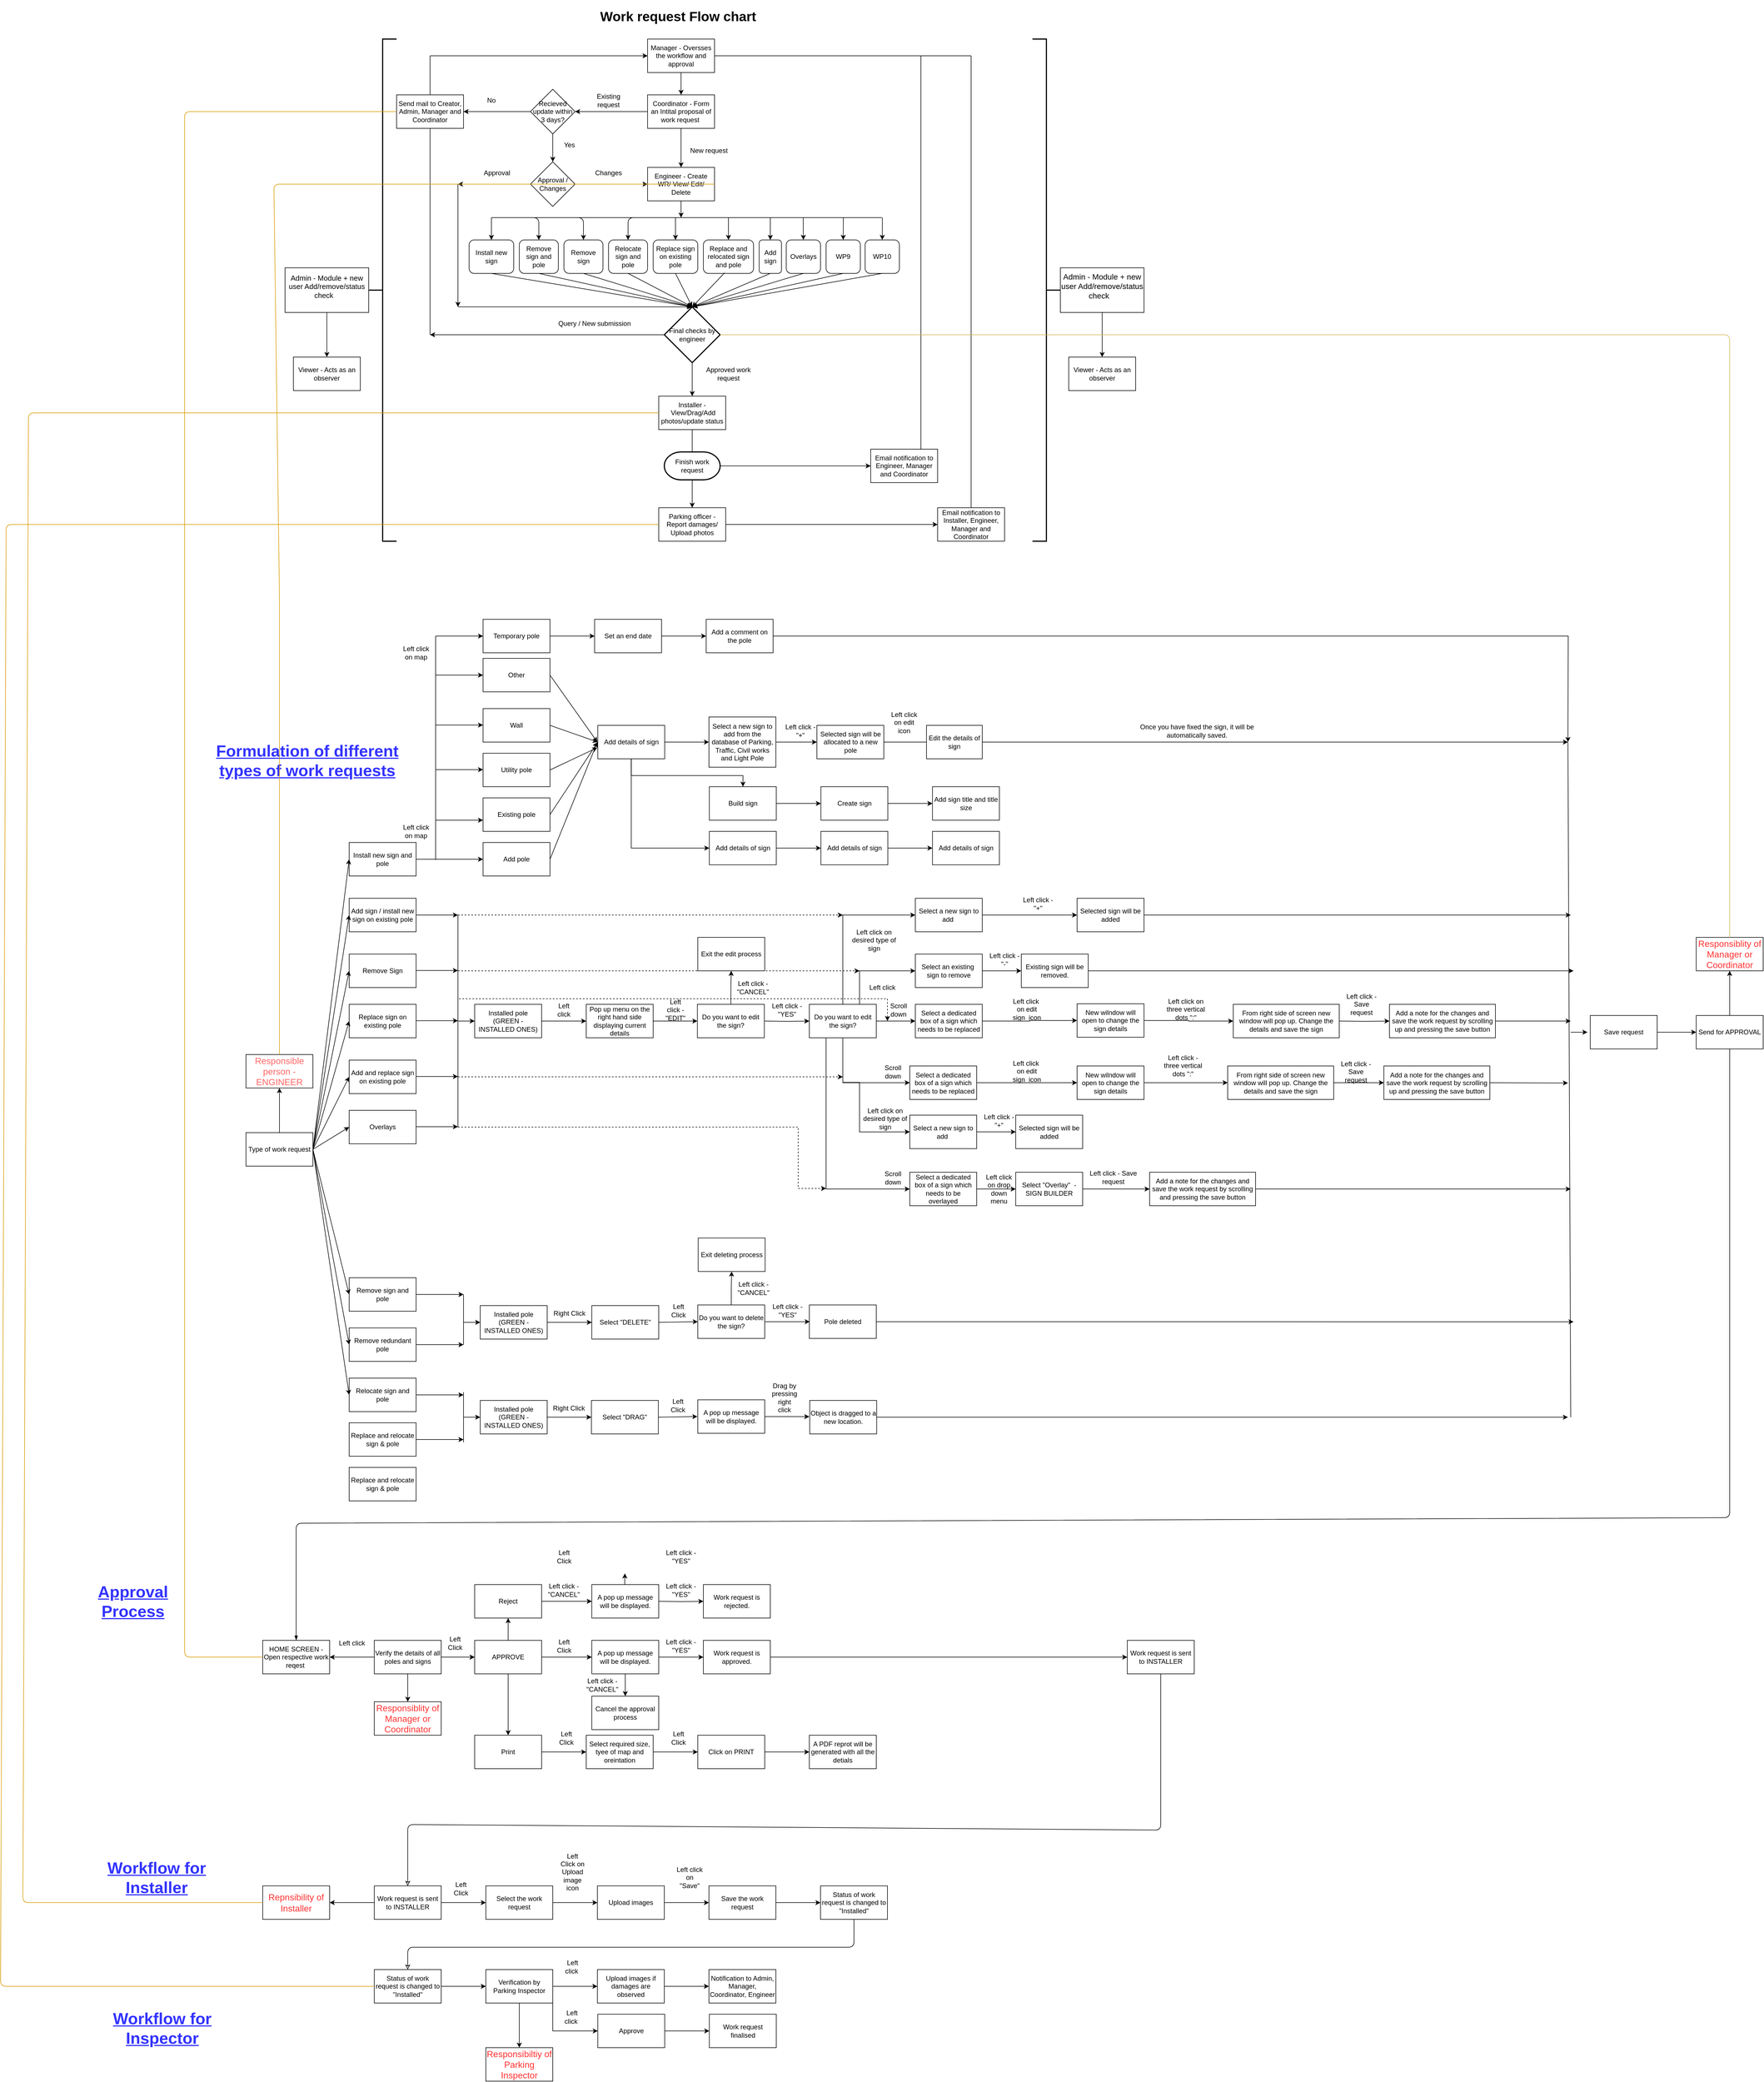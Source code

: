 <mxfile version="12.7.4" type="github">
  <diagram id="1Mwl_uIE6AdL1eUd1yoq" name="Page-1">
    <mxGraphModel dx="1240" dy="657" grid="1" gridSize="10" guides="1" tooltips="1" connect="1" arrows="1" fold="1" page="1" pageScale="1" pageWidth="3300" pageHeight="4681" math="0" shadow="0">
      <root>
        <mxCell id="0" />
        <mxCell id="1" parent="0" />
        <mxCell id="xJvOWjHeh3KEyj_frbz6-1" value="Admin -&amp;nbsp;&lt;span style=&quot;text-indent: -0.25in; font-size: 13px;&quot;&gt;Module + new user Add/remove/status check&lt;/span&gt;&lt;span style=&quot;text-indent: -0.25in; font-size: 13px;&quot;&gt;&amp;nbsp; &amp;nbsp;&lt;/span&gt;&lt;p class=&quot;MsoListParagraph&quot; style=&quot;margin-left: 0.25in; text-indent: -0.25in; font-size: 13px;&quot;&gt;&lt;/p&gt;" style="rounded=0;whiteSpace=wrap;html=1;fontSize=13;" parent="1" vertex="1">
          <mxGeometry x="590" y="600" width="150" height="80" as="geometry" />
        </mxCell>
        <mxCell id="_ZgnA_AFbBj5DAzCL6um-2" value="Manager - Oversses the workflow and approval" style="rounded=0;whiteSpace=wrap;html=1;" parent="1" vertex="1">
          <mxGeometry x="1240" y="190" width="120" height="60" as="geometry" />
        </mxCell>
        <mxCell id="_ZgnA_AFbBj5DAzCL6um-4" value="Coordinator - Form an Intital proposal of work request&amp;nbsp;" style="rounded=0;whiteSpace=wrap;html=1;" parent="1" vertex="1">
          <mxGeometry x="1240" y="290" width="120" height="60" as="geometry" />
        </mxCell>
        <mxCell id="_ZgnA_AFbBj5DAzCL6um-5" value="Engineer - Create WR/ View/ Edit/ Delete" style="rounded=0;whiteSpace=wrap;html=1;" parent="1" vertex="1">
          <mxGeometry x="1240" y="420" width="120" height="60" as="geometry" />
        </mxCell>
        <mxCell id="_ZgnA_AFbBj5DAzCL6um-6" value="&lt;font style=&quot;font-size: 12px&quot;&gt;Installer -&amp;nbsp;&lt;span style=&quot;line-height: 107% ; font-family: &amp;#34;calibri&amp;#34; , sans-serif&quot;&gt;View/Drag/Add&lt;br&gt;photos/update status&lt;/span&gt;&lt;/font&gt;" style="rounded=0;whiteSpace=wrap;html=1;" parent="1" vertex="1">
          <mxGeometry x="1260" y="830" width="120" height="60" as="geometry" />
        </mxCell>
        <mxCell id="_ZgnA_AFbBj5DAzCL6um-7" value="Viewer - Acts as an observer" style="rounded=0;whiteSpace=wrap;html=1;" parent="1" vertex="1">
          <mxGeometry x="605" y="760" width="120" height="60" as="geometry" />
        </mxCell>
        <mxCell id="_ZgnA_AFbBj5DAzCL6um-8" value="Parking officer - Report damages/ Upload photos" style="rounded=0;whiteSpace=wrap;html=1;" parent="1" vertex="1">
          <mxGeometry x="1260" y="1030" width="120" height="60" as="geometry" />
        </mxCell>
        <mxCell id="_ZgnA_AFbBj5DAzCL6um-9" value="Install new sign" style="rounded=1;whiteSpace=wrap;html=1;" parent="1" vertex="1">
          <mxGeometry x="920" y="550" width="80" height="60" as="geometry" />
        </mxCell>
        <mxCell id="_ZgnA_AFbBj5DAzCL6um-11" value="Relocate sign and pole" style="rounded=1;whiteSpace=wrap;html=1;" parent="1" vertex="1">
          <mxGeometry x="1170" y="550" width="70" height="60" as="geometry" />
        </mxCell>
        <mxCell id="_ZgnA_AFbBj5DAzCL6um-12" value="Remove sign and pole" style="rounded=1;whiteSpace=wrap;html=1;" parent="1" vertex="1">
          <mxGeometry x="1010" y="550" width="70" height="60" as="geometry" />
        </mxCell>
        <mxCell id="_ZgnA_AFbBj5DAzCL6um-13" value="Remove sign" style="rounded=1;whiteSpace=wrap;html=1;" parent="1" vertex="1">
          <mxGeometry x="1090" y="550" width="70" height="60" as="geometry" />
        </mxCell>
        <mxCell id="_ZgnA_AFbBj5DAzCL6um-14" value="Replace sign on existing pole" style="rounded=1;whiteSpace=wrap;html=1;" parent="1" vertex="1">
          <mxGeometry x="1250" y="550" width="80" height="60" as="geometry" />
        </mxCell>
        <mxCell id="_ZgnA_AFbBj5DAzCL6um-15" value="Replace and relocated sign and pole" style="rounded=1;whiteSpace=wrap;html=1;" parent="1" vertex="1">
          <mxGeometry x="1340" y="550" width="90" height="60" as="geometry" />
        </mxCell>
        <mxCell id="_ZgnA_AFbBj5DAzCL6um-16" value="Add sign" style="rounded=1;whiteSpace=wrap;html=1;" parent="1" vertex="1">
          <mxGeometry x="1440" y="550" width="40" height="60" as="geometry" />
        </mxCell>
        <mxCell id="_ZgnA_AFbBj5DAzCL6um-17" value="Overlays" style="rounded=1;whiteSpace=wrap;html=1;" parent="1" vertex="1">
          <mxGeometry x="1488.57" y="550" width="61.43" height="60" as="geometry" />
        </mxCell>
        <mxCell id="_ZgnA_AFbBj5DAzCL6um-18" value="" style="endArrow=none;html=1;" parent="1" edge="1">
          <mxGeometry width="50" height="50" relative="1" as="geometry">
            <mxPoint x="980" y="510" as="sourcePoint" />
            <mxPoint x="1660" y="510" as="targetPoint" />
          </mxGeometry>
        </mxCell>
        <mxCell id="_ZgnA_AFbBj5DAzCL6um-19" value="" style="endArrow=classic;html=1;" parent="1" target="_ZgnA_AFbBj5DAzCL6um-9" edge="1">
          <mxGeometry width="50" height="50" relative="1" as="geometry">
            <mxPoint x="960" y="510" as="sourcePoint" />
            <mxPoint x="1080" y="490" as="targetPoint" />
          </mxGeometry>
        </mxCell>
        <mxCell id="_ZgnA_AFbBj5DAzCL6um-20" value="" style="endArrow=classic;html=1;entryX=0.5;entryY=0;entryDx=0;entryDy=0;" parent="1" target="_ZgnA_AFbBj5DAzCL6um-12" edge="1">
          <mxGeometry width="50" height="50" relative="1" as="geometry">
            <mxPoint x="980" y="510" as="sourcePoint" />
            <mxPoint x="980" y="550" as="targetPoint" />
            <Array as="points">
              <mxPoint x="1045" y="510" />
            </Array>
          </mxGeometry>
        </mxCell>
        <mxCell id="_ZgnA_AFbBj5DAzCL6um-21" value="" style="endArrow=classic;html=1;entryX=0.5;entryY=0;entryDx=0;entryDy=0;" parent="1" target="_ZgnA_AFbBj5DAzCL6um-13" edge="1">
          <mxGeometry width="50" height="50" relative="1" as="geometry">
            <mxPoint x="960" y="510" as="sourcePoint" />
            <mxPoint x="1130" y="550" as="targetPoint" />
            <Array as="points">
              <mxPoint x="1125" y="510" />
            </Array>
          </mxGeometry>
        </mxCell>
        <mxCell id="_ZgnA_AFbBj5DAzCL6um-22" value="" style="endArrow=classic;html=1;entryX=0.5;entryY=0;entryDx=0;entryDy=0;" parent="1" target="_ZgnA_AFbBj5DAzCL6um-11" edge="1">
          <mxGeometry width="50" height="50" relative="1" as="geometry">
            <mxPoint x="1280" y="510" as="sourcePoint" />
            <mxPoint x="1430" y="540" as="targetPoint" />
            <Array as="points">
              <mxPoint x="1205" y="510" />
            </Array>
          </mxGeometry>
        </mxCell>
        <mxCell id="_ZgnA_AFbBj5DAzCL6um-23" value="" style="endArrow=classic;html=1;entryX=0.5;entryY=0;entryDx=0;entryDy=0;" parent="1" target="_ZgnA_AFbBj5DAzCL6um-14" edge="1">
          <mxGeometry width="50" height="50" relative="1" as="geometry">
            <mxPoint x="1290" y="510" as="sourcePoint" />
            <mxPoint x="990" y="560" as="targetPoint" />
          </mxGeometry>
        </mxCell>
        <mxCell id="_ZgnA_AFbBj5DAzCL6um-24" value="" style="endArrow=classic;html=1;entryX=0.5;entryY=0;entryDx=0;entryDy=0;" parent="1" target="_ZgnA_AFbBj5DAzCL6um-17" edge="1">
          <mxGeometry width="50" height="50" relative="1" as="geometry">
            <mxPoint x="1519" y="510" as="sourcePoint" />
            <mxPoint x="1590" y="560" as="targetPoint" />
          </mxGeometry>
        </mxCell>
        <mxCell id="_ZgnA_AFbBj5DAzCL6um-25" value="" style="endArrow=classic;html=1;entryX=0.5;entryY=0;entryDx=0;entryDy=0;" parent="1" target="_ZgnA_AFbBj5DAzCL6um-15" edge="1">
          <mxGeometry width="50" height="50" relative="1" as="geometry">
            <mxPoint x="1385" y="510" as="sourcePoint" />
            <mxPoint x="1600" y="570" as="targetPoint" />
          </mxGeometry>
        </mxCell>
        <mxCell id="_ZgnA_AFbBj5DAzCL6um-26" value="" style="endArrow=classic;html=1;entryX=0.5;entryY=0;entryDx=0;entryDy=0;" parent="1" target="_ZgnA_AFbBj5DAzCL6um-16" edge="1">
          <mxGeometry width="50" height="50" relative="1" as="geometry">
            <mxPoint x="1460" y="510" as="sourcePoint" />
            <mxPoint x="1610" y="580" as="targetPoint" />
          </mxGeometry>
        </mxCell>
        <mxCell id="_ZgnA_AFbBj5DAzCL6um-28" value="" style="endArrow=classic;html=1;" parent="1" source="_ZgnA_AFbBj5DAzCL6um-2" target="_ZgnA_AFbBj5DAzCL6um-4" edge="1">
          <mxGeometry width="50" height="50" relative="1" as="geometry">
            <mxPoint x="990" y="480" as="sourcePoint" />
            <mxPoint x="990" y="520" as="targetPoint" />
          </mxGeometry>
        </mxCell>
        <mxCell id="_ZgnA_AFbBj5DAzCL6um-29" value="" style="endArrow=classic;html=1;exitX=0.5;exitY=1;exitDx=0;exitDy=0;" parent="1" source="_ZgnA_AFbBj5DAzCL6um-4" target="_ZgnA_AFbBj5DAzCL6um-5" edge="1">
          <mxGeometry width="50" height="50" relative="1" as="geometry">
            <mxPoint x="1310" y="260" as="sourcePoint" />
            <mxPoint x="1310" y="300" as="targetPoint" />
          </mxGeometry>
        </mxCell>
        <mxCell id="_ZgnA_AFbBj5DAzCL6um-30" value="" style="endArrow=classic;html=1;exitX=0.5;exitY=1;exitDx=0;exitDy=0;" parent="1" source="_ZgnA_AFbBj5DAzCL6um-5" edge="1">
          <mxGeometry width="50" height="50" relative="1" as="geometry">
            <mxPoint x="1310" y="360" as="sourcePoint" />
            <mxPoint x="1300" y="510" as="targetPoint" />
          </mxGeometry>
        </mxCell>
        <mxCell id="_ZgnA_AFbBj5DAzCL6um-32" value="" style="strokeWidth=2;html=1;shape=mxgraph.flowchart.annotation_2;align=left;labelPosition=right;pointerEvents=1;" parent="1" vertex="1">
          <mxGeometry x="740" y="190" width="50" height="900" as="geometry" />
        </mxCell>
        <mxCell id="_ZgnA_AFbBj5DAzCL6um-33" value="Final checks by engineer" style="strokeWidth=2;html=1;shape=mxgraph.flowchart.decision;whiteSpace=wrap;" parent="1" vertex="1">
          <mxGeometry x="1270" y="670" width="100" height="100" as="geometry" />
        </mxCell>
        <mxCell id="_ZgnA_AFbBj5DAzCL6um-34" value="" style="endArrow=classic;html=1;exitX=0;exitY=0.5;exitDx=0;exitDy=0;exitPerimeter=0;" parent="1" source="_ZgnA_AFbBj5DAzCL6um-33" edge="1">
          <mxGeometry width="50" height="50" relative="1" as="geometry">
            <mxPoint x="860" y="720" as="sourcePoint" />
            <mxPoint x="850" y="720" as="targetPoint" />
          </mxGeometry>
        </mxCell>
        <mxCell id="_ZgnA_AFbBj5DAzCL6um-35" value="" style="endArrow=none;html=1;" parent="1" source="_ZgnA_AFbBj5DAzCL6um-41" edge="1">
          <mxGeometry width="50" height="50" relative="1" as="geometry">
            <mxPoint x="850" y="220" as="sourcePoint" />
            <mxPoint x="850" y="720" as="targetPoint" />
          </mxGeometry>
        </mxCell>
        <mxCell id="_ZgnA_AFbBj5DAzCL6um-36" value="" style="endArrow=classic;html=1;entryX=0;entryY=0.5;entryDx=0;entryDy=0;" parent="1" target="_ZgnA_AFbBj5DAzCL6um-2" edge="1">
          <mxGeometry width="50" height="50" relative="1" as="geometry">
            <mxPoint x="850" y="220" as="sourcePoint" />
            <mxPoint x="930" y="590" as="targetPoint" />
          </mxGeometry>
        </mxCell>
        <mxCell id="_ZgnA_AFbBj5DAzCL6um-37" value="" style="endArrow=classic;html=1;entryX=0.5;entryY=0;entryDx=0;entryDy=0;exitX=0.5;exitY=1;exitDx=0;exitDy=0;exitPerimeter=0;" parent="1" source="_ZgnA_AFbBj5DAzCL6um-33" target="_ZgnA_AFbBj5DAzCL6um-6" edge="1">
          <mxGeometry width="50" height="50" relative="1" as="geometry">
            <mxPoint x="1300" y="800" as="sourcePoint" />
            <mxPoint x="860" y="1130" as="targetPoint" />
          </mxGeometry>
        </mxCell>
        <mxCell id="_ZgnA_AFbBj5DAzCL6um-38" value="Query / New submission" style="text;html=1;strokeColor=none;fillColor=none;align=center;verticalAlign=middle;whiteSpace=wrap;rounded=0;" parent="1" vertex="1">
          <mxGeometry x="1070" y="690" width="150" height="20" as="geometry" />
        </mxCell>
        <mxCell id="_ZgnA_AFbBj5DAzCL6um-39" value="Approved work request" style="text;html=1;strokeColor=none;fillColor=none;align=center;verticalAlign=middle;whiteSpace=wrap;rounded=0;" parent="1" vertex="1">
          <mxGeometry x="1330" y="775" width="110" height="30" as="geometry" />
        </mxCell>
        <mxCell id="_ZgnA_AFbBj5DAzCL6um-40" value="&lt;h1&gt;Work request Flow chart&lt;/h1&gt;" style="text;html=1;strokeColor=none;fillColor=none;spacing=5;spacingTop=-20;whiteSpace=wrap;overflow=hidden;rounded=0;" parent="1" vertex="1">
          <mxGeometry x="1150" y="130" width="520" height="120" as="geometry" />
        </mxCell>
        <mxCell id="_ZgnA_AFbBj5DAzCL6um-41" value="Send mail to Creator, Admin, Manager and Coordinator" style="rounded=0;whiteSpace=wrap;html=1;" parent="1" vertex="1">
          <mxGeometry x="790" y="290" width="120" height="60" as="geometry" />
        </mxCell>
        <mxCell id="_ZgnA_AFbBj5DAzCL6um-42" value="" style="endArrow=none;html=1;" parent="1" target="_ZgnA_AFbBj5DAzCL6um-41" edge="1">
          <mxGeometry width="50" height="50" relative="1" as="geometry">
            <mxPoint x="850" y="220" as="sourcePoint" />
            <mxPoint x="850" y="720" as="targetPoint" />
          </mxGeometry>
        </mxCell>
        <mxCell id="_ZgnA_AFbBj5DAzCL6um-44" value="Approval / Changes" style="rhombus;whiteSpace=wrap;html=1;" parent="1" vertex="1">
          <mxGeometry x="1030" y="410" width="80" height="80" as="geometry" />
        </mxCell>
        <mxCell id="_ZgnA_AFbBj5DAzCL6um-53" value="" style="endArrow=classic;html=1;" parent="1" source="xJvOWjHeh3KEyj_frbz6-1" target="_ZgnA_AFbBj5DAzCL6um-7" edge="1">
          <mxGeometry width="50" height="50" relative="1" as="geometry">
            <mxPoint x="650" y="1220" as="sourcePoint" />
            <mxPoint x="700" y="1170" as="targetPoint" />
          </mxGeometry>
        </mxCell>
        <mxCell id="_ZgnA_AFbBj5DAzCL6um-55" value="" style="endArrow=classic;html=1;entryX=0;entryY=0.5;entryDx=0;entryDy=0;exitX=1;exitY=0.5;exitDx=0;exitDy=0;" parent="1" source="_ZgnA_AFbBj5DAzCL6um-44" target="_ZgnA_AFbBj5DAzCL6um-5" edge="1">
          <mxGeometry width="50" height="50" relative="1" as="geometry">
            <mxPoint x="1050" y="460" as="sourcePoint" />
            <mxPoint x="920" y="460" as="targetPoint" />
          </mxGeometry>
        </mxCell>
        <mxCell id="_ZgnA_AFbBj5DAzCL6um-57" value="Recieved update within 3 days?" style="rhombus;whiteSpace=wrap;html=1;" parent="1" vertex="1">
          <mxGeometry x="1030" y="280" width="80" height="80" as="geometry" />
        </mxCell>
        <mxCell id="_ZgnA_AFbBj5DAzCL6um-58" value="" style="endArrow=classic;html=1;entryX=1;entryY=0.5;entryDx=0;entryDy=0;exitX=0;exitY=0.5;exitDx=0;exitDy=0;" parent="1" source="_ZgnA_AFbBj5DAzCL6um-4" target="_ZgnA_AFbBj5DAzCL6um-57" edge="1">
          <mxGeometry width="50" height="50" relative="1" as="geometry">
            <mxPoint x="1170.0" y="390" as="sourcePoint" />
            <mxPoint x="1090.0" y="390" as="targetPoint" />
          </mxGeometry>
        </mxCell>
        <mxCell id="_ZgnA_AFbBj5DAzCL6um-60" value="" style="endArrow=classic;html=1;entryX=1;entryY=0.5;entryDx=0;entryDy=0;exitX=0;exitY=0.5;exitDx=0;exitDy=0;" parent="1" source="_ZgnA_AFbBj5DAzCL6um-57" target="_ZgnA_AFbBj5DAzCL6um-41" edge="1">
          <mxGeometry width="50" height="50" relative="1" as="geometry">
            <mxPoint x="1050" y="390" as="sourcePoint" />
            <mxPoint x="920" y="350" as="targetPoint" />
          </mxGeometry>
        </mxCell>
        <mxCell id="_ZgnA_AFbBj5DAzCL6um-61" value="No" style="text;html=1;strokeColor=none;fillColor=none;align=center;verticalAlign=middle;whiteSpace=wrap;rounded=0;" parent="1" vertex="1">
          <mxGeometry x="940" y="290" width="40" height="20" as="geometry" />
        </mxCell>
        <mxCell id="_ZgnA_AFbBj5DAzCL6um-63" value="" style="endArrow=classic;html=1;entryX=0.5;entryY=0;entryDx=0;entryDy=0;exitX=0.5;exitY=1;exitDx=0;exitDy=0;" parent="1" source="_ZgnA_AFbBj5DAzCL6um-57" target="_ZgnA_AFbBj5DAzCL6um-44" edge="1">
          <mxGeometry width="50" height="50" relative="1" as="geometry">
            <mxPoint x="1040" y="330" as="sourcePoint" />
            <mxPoint x="920" y="390" as="targetPoint" />
          </mxGeometry>
        </mxCell>
        <mxCell id="_ZgnA_AFbBj5DAzCL6um-64" value="Yes" style="text;html=1;strokeColor=none;fillColor=none;align=center;verticalAlign=middle;whiteSpace=wrap;rounded=0;" parent="1" vertex="1">
          <mxGeometry x="1080" y="370" width="40" height="20" as="geometry" />
        </mxCell>
        <mxCell id="_ZgnA_AFbBj5DAzCL6um-65" value="New request" style="text;html=1;strokeColor=none;fillColor=none;align=center;verticalAlign=middle;whiteSpace=wrap;rounded=0;" parent="1" vertex="1">
          <mxGeometry x="1310" y="380" width="80" height="20" as="geometry" />
        </mxCell>
        <mxCell id="_ZgnA_AFbBj5DAzCL6um-66" value="Existing request" style="text;html=1;strokeColor=none;fillColor=none;align=center;verticalAlign=middle;whiteSpace=wrap;rounded=0;" parent="1" vertex="1">
          <mxGeometry x="1130" y="290" width="80" height="20" as="geometry" />
        </mxCell>
        <mxCell id="_ZgnA_AFbBj5DAzCL6um-67" value="Changes" style="text;html=1;strokeColor=none;fillColor=none;align=center;verticalAlign=middle;whiteSpace=wrap;rounded=0;" parent="1" vertex="1">
          <mxGeometry x="1130" y="420" width="80" height="20" as="geometry" />
        </mxCell>
        <mxCell id="_ZgnA_AFbBj5DAzCL6um-70" value="" style="endArrow=classic;html=1;" parent="1" edge="1">
          <mxGeometry width="50" height="50" relative="1" as="geometry">
            <mxPoint x="900" y="450" as="sourcePoint" />
            <mxPoint x="900" y="670" as="targetPoint" />
          </mxGeometry>
        </mxCell>
        <mxCell id="_ZgnA_AFbBj5DAzCL6um-71" value="" style="endArrow=classic;html=1;entryX=0.5;entryY=0;entryDx=0;entryDy=0;entryPerimeter=0;" parent="1" target="_ZgnA_AFbBj5DAzCL6um-33" edge="1">
          <mxGeometry width="50" height="50" relative="1" as="geometry">
            <mxPoint x="900" y="670" as="sourcePoint" />
            <mxPoint x="920" y="670" as="targetPoint" />
          </mxGeometry>
        </mxCell>
        <mxCell id="_ZgnA_AFbBj5DAzCL6um-72" value="" style="endArrow=classic;html=1;exitX=0;exitY=0.5;exitDx=0;exitDy=0;" parent="1" source="_ZgnA_AFbBj5DAzCL6um-44" edge="1">
          <mxGeometry width="50" height="50" relative="1" as="geometry">
            <mxPoint x="910" y="470" as="sourcePoint" />
            <mxPoint x="900" y="450" as="targetPoint" />
          </mxGeometry>
        </mxCell>
        <mxCell id="_ZgnA_AFbBj5DAzCL6um-73" value="Approval" style="text;html=1;strokeColor=none;fillColor=none;align=center;verticalAlign=middle;whiteSpace=wrap;rounded=0;" parent="1" vertex="1">
          <mxGeometry x="930" y="420" width="80" height="20" as="geometry" />
        </mxCell>
        <mxCell id="_ZgnA_AFbBj5DAzCL6um-74" value="" style="endArrow=classic;html=1;entryX=0.5;entryY=0;entryDx=0;entryDy=0;exitX=0.5;exitY=1;exitDx=0;exitDy=0;" parent="1" source="_ZgnA_AFbBj5DAzCL6um-6" target="_ZgnA_AFbBj5DAzCL6um-8" edge="1">
          <mxGeometry width="50" height="50" relative="1" as="geometry">
            <mxPoint x="1330" y="780" as="sourcePoint" />
            <mxPoint x="1330" y="840" as="targetPoint" />
          </mxGeometry>
        </mxCell>
        <mxCell id="_ZgnA_AFbBj5DAzCL6um-75" value="" style="endArrow=classic;html=1;exitX=1;exitY=0.5;exitDx=0;exitDy=0;entryX=0;entryY=0.5;entryDx=0;entryDy=0;exitPerimeter=0;" parent="1" source="_ZgnA_AFbBj5DAzCL6um-82" target="_ZgnA_AFbBj5DAzCL6um-81" edge="1">
          <mxGeometry width="50" height="50" relative="1" as="geometry">
            <mxPoint x="1840.0" y="860" as="sourcePoint" />
            <mxPoint x="1670" y="860" as="targetPoint" />
          </mxGeometry>
        </mxCell>
        <mxCell id="_ZgnA_AFbBj5DAzCL6um-76" value="" style="endArrow=none;html=1;entryX=0.75;entryY=0;entryDx=0;entryDy=0;" parent="1" target="_ZgnA_AFbBj5DAzCL6um-81" edge="1">
          <mxGeometry width="50" height="50" relative="1" as="geometry">
            <mxPoint x="1730" y="220" as="sourcePoint" />
            <mxPoint x="1720" y="1050" as="targetPoint" />
          </mxGeometry>
        </mxCell>
        <mxCell id="_ZgnA_AFbBj5DAzCL6um-80" value="" style="endArrow=none;html=1;exitX=1;exitY=0.5;exitDx=0;exitDy=0;" parent="1" source="_ZgnA_AFbBj5DAzCL6um-2" edge="1">
          <mxGeometry width="50" height="50" relative="1" as="geometry">
            <mxPoint x="1670" y="220" as="sourcePoint" />
            <mxPoint x="1820" y="220" as="targetPoint" />
          </mxGeometry>
        </mxCell>
        <mxCell id="_ZgnA_AFbBj5DAzCL6um-81" value="Email notification to Engineer, Manager and Coordinator" style="rounded=0;whiteSpace=wrap;html=1;strokeColor=#000000;" parent="1" vertex="1">
          <mxGeometry x="1640" y="925" width="120" height="60" as="geometry" />
        </mxCell>
        <mxCell id="_ZgnA_AFbBj5DAzCL6um-82" value="Finish work request" style="strokeWidth=2;html=1;shape=mxgraph.flowchart.terminator;whiteSpace=wrap;" parent="1" vertex="1">
          <mxGeometry x="1270" y="930" width="100" height="50" as="geometry" />
        </mxCell>
        <mxCell id="_ZgnA_AFbBj5DAzCL6um-83" value="" style="endArrow=classic;html=1;exitX=1;exitY=0.5;exitDx=0;exitDy=0;entryX=0;entryY=0.5;entryDx=0;entryDy=0;" parent="1" target="_ZgnA_AFbBj5DAzCL6um-85" edge="1">
          <mxGeometry width="50" height="50" relative="1" as="geometry">
            <mxPoint x="1380" y="1060" as="sourcePoint" />
            <mxPoint x="1670" y="1060" as="targetPoint" />
          </mxGeometry>
        </mxCell>
        <mxCell id="_ZgnA_AFbBj5DAzCL6um-84" value="" style="endArrow=none;html=1;entryX=0.5;entryY=0;entryDx=0;entryDy=0;" parent="1" target="_ZgnA_AFbBj5DAzCL6um-85" edge="1">
          <mxGeometry width="50" height="50" relative="1" as="geometry">
            <mxPoint x="1820" y="220" as="sourcePoint" />
            <mxPoint x="1820" y="1150" as="targetPoint" />
          </mxGeometry>
        </mxCell>
        <mxCell id="_ZgnA_AFbBj5DAzCL6um-85" value="Email notification to Installer, Engineer, Manager and Coordinator" style="rounded=0;whiteSpace=wrap;html=1;strokeColor=#000000;" parent="1" vertex="1">
          <mxGeometry x="1760" y="1030" width="120" height="60" as="geometry" />
        </mxCell>
        <mxCell id="_ZgnA_AFbBj5DAzCL6um-87" value="WP9" style="rounded=1;whiteSpace=wrap;html=1;" parent="1" vertex="1">
          <mxGeometry x="1560" y="550" width="61.43" height="60" as="geometry" />
        </mxCell>
        <mxCell id="_ZgnA_AFbBj5DAzCL6um-88" value="WP10" style="rounded=1;whiteSpace=wrap;html=1;" parent="1" vertex="1">
          <mxGeometry x="1630" y="550" width="61.43" height="60" as="geometry" />
        </mxCell>
        <mxCell id="_ZgnA_AFbBj5DAzCL6um-90" value="" style="endArrow=classic;html=1;entryX=0.5;entryY=0;entryDx=0;entryDy=0;" parent="1" target="_ZgnA_AFbBj5DAzCL6um-87" edge="1">
          <mxGeometry width="50" height="50" relative="1" as="geometry">
            <mxPoint x="1591" y="510" as="sourcePoint" />
            <mxPoint x="1529.285" y="560" as="targetPoint" />
          </mxGeometry>
        </mxCell>
        <mxCell id="_ZgnA_AFbBj5DAzCL6um-91" value="" style="endArrow=classic;html=1;entryX=0.5;entryY=0;entryDx=0;entryDy=0;" parent="1" target="_ZgnA_AFbBj5DAzCL6um-88" edge="1">
          <mxGeometry width="50" height="50" relative="1" as="geometry">
            <mxPoint x="1661" y="510" as="sourcePoint" />
            <mxPoint x="1539.285" y="570" as="targetPoint" />
          </mxGeometry>
        </mxCell>
        <mxCell id="_ZgnA_AFbBj5DAzCL6um-93" value="Admin -&amp;nbsp;&lt;span style=&quot;text-indent: -0.25in; font-size: 14px;&quot;&gt;Module + new user Add/remove/status check&lt;/span&gt;&lt;span style=&quot;text-indent: -0.25in; font-size: 14px;&quot;&gt;&amp;nbsp; &amp;nbsp;&lt;/span&gt;&lt;p class=&quot;MsoListParagraph&quot; style=&quot;margin-left: 0.25in; text-indent: -0.25in; font-size: 14px;&quot;&gt;&lt;/p&gt;" style="rounded=0;whiteSpace=wrap;html=1;fontSize=14;" parent="1" vertex="1">
          <mxGeometry x="1980" y="600" width="150" height="80" as="geometry" />
        </mxCell>
        <mxCell id="_ZgnA_AFbBj5DAzCL6um-94" value="Viewer - Acts as an observer" style="rounded=0;whiteSpace=wrap;html=1;" parent="1" vertex="1">
          <mxGeometry x="1995" y="760" width="120" height="60" as="geometry" />
        </mxCell>
        <mxCell id="_ZgnA_AFbBj5DAzCL6um-95" value="" style="strokeWidth=2;html=1;shape=mxgraph.flowchart.annotation_2;align=left;labelPosition=right;pointerEvents=1;rotation=180;" parent="1" vertex="1">
          <mxGeometry x="1930" y="190" width="50" height="900" as="geometry" />
        </mxCell>
        <mxCell id="_ZgnA_AFbBj5DAzCL6um-96" value="" style="endArrow=classic;html=1;" parent="1" source="_ZgnA_AFbBj5DAzCL6um-93" target="_ZgnA_AFbBj5DAzCL6um-94" edge="1">
          <mxGeometry width="50" height="50" relative="1" as="geometry">
            <mxPoint x="2040" y="1220" as="sourcePoint" />
            <mxPoint x="2090" y="1170" as="targetPoint" />
          </mxGeometry>
        </mxCell>
        <mxCell id="RNnpt0_5kWRAgg4inEh5-1" value="Install new sign and pole" style="rounded=0;whiteSpace=wrap;html=1;" parent="1" vertex="1">
          <mxGeometry x="705" y="1630" width="120" height="60" as="geometry" />
        </mxCell>
        <mxCell id="RNnpt0_5kWRAgg4inEh5-3" value="Remove Sign" style="rounded=0;whiteSpace=wrap;html=1;" parent="1" vertex="1">
          <mxGeometry x="705" y="1830" width="120" height="60" as="geometry" />
        </mxCell>
        <mxCell id="RNnpt0_5kWRAgg4inEh5-4" value="Replace sign on existing pole" style="rounded=0;whiteSpace=wrap;html=1;" parent="1" vertex="1">
          <mxGeometry x="705" y="1920" width="120" height="60" as="geometry" />
        </mxCell>
        <mxCell id="RNnpt0_5kWRAgg4inEh5-6" value="Add and replace sign on existing pole" style="rounded=0;whiteSpace=wrap;html=1;" parent="1" vertex="1">
          <mxGeometry x="705" y="2020" width="120" height="60" as="geometry" />
        </mxCell>
        <mxCell id="RNnpt0_5kWRAgg4inEh5-7" value="Add sign / install new sign on existing pole" style="rounded=0;whiteSpace=wrap;html=1;" parent="1" vertex="1">
          <mxGeometry x="705" y="1730" width="120" height="60" as="geometry" />
        </mxCell>
        <mxCell id="RNnpt0_5kWRAgg4inEh5-8" value="Overlays" style="rounded=0;whiteSpace=wrap;html=1;" parent="1" vertex="1">
          <mxGeometry x="705" y="2110" width="120" height="60" as="geometry" />
        </mxCell>
        <mxCell id="RNnpt0_5kWRAgg4inEh5-9" value="Remove sign and pole" style="rounded=0;whiteSpace=wrap;html=1;" parent="1" vertex="1">
          <mxGeometry x="705" y="2410" width="120" height="60" as="geometry" />
        </mxCell>
        <mxCell id="RNnpt0_5kWRAgg4inEh5-10" value="Remove redundant pole" style="rounded=0;whiteSpace=wrap;html=1;" parent="1" vertex="1">
          <mxGeometry x="705" y="2500" width="120" height="60" as="geometry" />
        </mxCell>
        <mxCell id="RNnpt0_5kWRAgg4inEh5-11" value="Relocate sign and pole" style="rounded=0;whiteSpace=wrap;html=1;" parent="1" vertex="1">
          <mxGeometry x="705" y="2590" width="120" height="60" as="geometry" />
        </mxCell>
        <mxCell id="RNnpt0_5kWRAgg4inEh5-12" value="Replace and relocate sign &amp;amp; pole" style="rounded=0;whiteSpace=wrap;html=1;" parent="1" vertex="1">
          <mxGeometry x="705" y="2670" width="120" height="60" as="geometry" />
        </mxCell>
        <mxCell id="RNnpt0_5kWRAgg4inEh5-13" value="Add pole" style="rounded=0;whiteSpace=wrap;html=1;" parent="1" vertex="1">
          <mxGeometry x="945" y="1630" width="120" height="60" as="geometry" />
        </mxCell>
        <mxCell id="RNnpt0_5kWRAgg4inEh5-14" value="" style="endArrow=classic;html=1;entryX=0;entryY=0.5;entryDx=0;entryDy=0;exitX=1;exitY=0.5;exitDx=0;exitDy=0;" parent="1" source="RNnpt0_5kWRAgg4inEh5-1" target="RNnpt0_5kWRAgg4inEh5-13" edge="1">
          <mxGeometry width="50" height="50" relative="1" as="geometry">
            <mxPoint x="625" y="2590" as="sourcePoint" />
            <mxPoint x="675" y="2540" as="targetPoint" />
          </mxGeometry>
        </mxCell>
        <mxCell id="RNnpt0_5kWRAgg4inEh5-15" value="Existing pole" style="rounded=0;whiteSpace=wrap;html=1;" parent="1" vertex="1">
          <mxGeometry x="945" y="1550" width="120" height="60" as="geometry" />
        </mxCell>
        <mxCell id="RNnpt0_5kWRAgg4inEh5-16" value="Utility pole" style="rounded=0;whiteSpace=wrap;html=1;" parent="1" vertex="1">
          <mxGeometry x="945" y="1470" width="120" height="60" as="geometry" />
        </mxCell>
        <mxCell id="RNnpt0_5kWRAgg4inEh5-17" value="Wall" style="rounded=0;whiteSpace=wrap;html=1;" parent="1" vertex="1">
          <mxGeometry x="945" y="1390" width="120" height="60" as="geometry" />
        </mxCell>
        <mxCell id="tuPa_upBBXGi6HixhKoa-13" value="" style="edgeStyle=orthogonalEdgeStyle;rounded=0;orthogonalLoop=1;jettySize=auto;html=1;startArrow=none;startFill=0;endArrow=classic;endFill=1;" parent="1" source="RNnpt0_5kWRAgg4inEh5-18" target="tuPa_upBBXGi6HixhKoa-12" edge="1">
          <mxGeometry relative="1" as="geometry" />
        </mxCell>
        <mxCell id="RNnpt0_5kWRAgg4inEh5-18" value="Temporary pole" style="rounded=0;whiteSpace=wrap;html=1;" parent="1" vertex="1">
          <mxGeometry x="945" y="1230" width="120" height="60" as="geometry" />
        </mxCell>
        <mxCell id="tuPa_upBBXGi6HixhKoa-19" value="" style="edgeStyle=orthogonalEdgeStyle;rounded=0;orthogonalLoop=1;jettySize=auto;html=1;startArrow=none;startFill=0;endArrow=classic;endFill=1;" parent="1" source="tuPa_upBBXGi6HixhKoa-12" target="tuPa_upBBXGi6HixhKoa-18" edge="1">
          <mxGeometry relative="1" as="geometry" />
        </mxCell>
        <mxCell id="tuPa_upBBXGi6HixhKoa-12" value="Set an end date" style="rounded=0;whiteSpace=wrap;html=1;" parent="1" vertex="1">
          <mxGeometry x="1145" y="1230" width="120" height="60" as="geometry" />
        </mxCell>
        <mxCell id="tuPa_upBBXGi6HixhKoa-18" value="Add a comment on the pole" style="rounded=0;whiteSpace=wrap;html=1;" parent="1" vertex="1">
          <mxGeometry x="1345" y="1230" width="120" height="60" as="geometry" />
        </mxCell>
        <mxCell id="RNnpt0_5kWRAgg4inEh5-19" value="Other" style="rounded=0;whiteSpace=wrap;html=1;" parent="1" vertex="1">
          <mxGeometry x="945" y="1300" width="120" height="60" as="geometry" />
        </mxCell>
        <mxCell id="RNnpt0_5kWRAgg4inEh5-20" value="" style="endArrow=classic;html=1;entryX=0;entryY=0.5;entryDx=0;entryDy=0;exitX=1;exitY=0.5;exitDx=0;exitDy=0;" parent="1" edge="1">
          <mxGeometry width="50" height="50" relative="1" as="geometry">
            <mxPoint x="860" y="1590" as="sourcePoint" />
            <mxPoint x="945" y="1590" as="targetPoint" />
          </mxGeometry>
        </mxCell>
        <mxCell id="RNnpt0_5kWRAgg4inEh5-21" value="" style="endArrow=classic;html=1;entryX=0;entryY=0.5;entryDx=0;entryDy=0;exitX=1;exitY=0.5;exitDx=0;exitDy=0;" parent="1" edge="1">
          <mxGeometry width="50" height="50" relative="1" as="geometry">
            <mxPoint x="860" y="1499.41" as="sourcePoint" />
            <mxPoint x="945" y="1499.41" as="targetPoint" />
          </mxGeometry>
        </mxCell>
        <mxCell id="RNnpt0_5kWRAgg4inEh5-23" value="" style="endArrow=classic;html=1;entryX=0;entryY=0.5;entryDx=0;entryDy=0;exitX=1;exitY=0.5;exitDx=0;exitDy=0;" parent="1" edge="1">
          <mxGeometry width="50" height="50" relative="1" as="geometry">
            <mxPoint x="860" y="1419.5" as="sourcePoint" />
            <mxPoint x="945" y="1419.5" as="targetPoint" />
          </mxGeometry>
        </mxCell>
        <mxCell id="RNnpt0_5kWRAgg4inEh5-24" value="" style="endArrow=classic;html=1;entryX=0;entryY=0.5;entryDx=0;entryDy=0;" parent="1" target="RNnpt0_5kWRAgg4inEh5-18" edge="1">
          <mxGeometry width="50" height="50" relative="1" as="geometry">
            <mxPoint x="860" y="1260" as="sourcePoint" />
            <mxPoint x="940" y="1329.5" as="targetPoint" />
          </mxGeometry>
        </mxCell>
        <mxCell id="RNnpt0_5kWRAgg4inEh5-25" value="" style="endArrow=classic;html=1;entryX=0;entryY=0.5;entryDx=0;entryDy=0;" parent="1" target="RNnpt0_5kWRAgg4inEh5-19" edge="1">
          <mxGeometry width="50" height="50" relative="1" as="geometry">
            <mxPoint x="860" y="1330" as="sourcePoint" />
            <mxPoint x="945" y="1249.5" as="targetPoint" />
          </mxGeometry>
        </mxCell>
        <mxCell id="RNnpt0_5kWRAgg4inEh5-27" value="" style="endArrow=none;html=1;" parent="1" edge="1">
          <mxGeometry width="50" height="50" relative="1" as="geometry">
            <mxPoint x="860" y="1661" as="sourcePoint" />
            <mxPoint x="860" y="1260" as="targetPoint" />
          </mxGeometry>
        </mxCell>
        <mxCell id="RNnpt0_5kWRAgg4inEh5-28" value="" style="endArrow=classic;html=1;exitX=1;exitY=0.5;exitDx=0;exitDy=0;" parent="1" source="RNnpt0_5kWRAgg4inEh5-7" edge="1">
          <mxGeometry width="50" height="50" relative="1" as="geometry">
            <mxPoint x="850" y="1754.29" as="sourcePoint" />
            <mxPoint x="900" y="1760" as="targetPoint" />
          </mxGeometry>
        </mxCell>
        <mxCell id="RNnpt0_5kWRAgg4inEh5-29" value="" style="endArrow=classic;html=1;exitX=1;exitY=0.5;exitDx=0;exitDy=0;" parent="1" edge="1">
          <mxGeometry width="50" height="50" relative="1" as="geometry">
            <mxPoint x="825" y="1859.41" as="sourcePoint" />
            <mxPoint x="900" y="1859.41" as="targetPoint" />
          </mxGeometry>
        </mxCell>
        <mxCell id="RNnpt0_5kWRAgg4inEh5-30" value="" style="endArrow=classic;html=1;exitX=1;exitY=0.5;exitDx=0;exitDy=0;" parent="1" edge="1">
          <mxGeometry width="50" height="50" relative="1" as="geometry">
            <mxPoint x="825" y="1949.41" as="sourcePoint" />
            <mxPoint x="900" y="1949.41" as="targetPoint" />
          </mxGeometry>
        </mxCell>
        <mxCell id="RNnpt0_5kWRAgg4inEh5-31" value="" style="endArrow=classic;html=1;exitX=1;exitY=0.5;exitDx=0;exitDy=0;" parent="1" edge="1">
          <mxGeometry width="50" height="50" relative="1" as="geometry">
            <mxPoint x="825" y="2049.41" as="sourcePoint" />
            <mxPoint x="900" y="2049.41" as="targetPoint" />
          </mxGeometry>
        </mxCell>
        <mxCell id="RNnpt0_5kWRAgg4inEh5-32" value="" style="endArrow=classic;html=1;exitX=1;exitY=0.5;exitDx=0;exitDy=0;" parent="1" edge="1">
          <mxGeometry width="50" height="50" relative="1" as="geometry">
            <mxPoint x="825" y="2139.41" as="sourcePoint" />
            <mxPoint x="900" y="2139.41" as="targetPoint" />
          </mxGeometry>
        </mxCell>
        <mxCell id="RNnpt0_5kWRAgg4inEh5-38" style="edgeStyle=orthogonalEdgeStyle;rounded=0;orthogonalLoop=1;jettySize=auto;html=1;" parent="1" source="RNnpt0_5kWRAgg4inEh5-33" target="RNnpt0_5kWRAgg4inEh5-36" edge="1">
          <mxGeometry relative="1" as="geometry" />
        </mxCell>
        <mxCell id="RNnpt0_5kWRAgg4inEh5-33" value="Installed pole (GREEN - INSTALLED ONES)" style="rounded=0;whiteSpace=wrap;html=1;" parent="1" vertex="1">
          <mxGeometry x="930" y="1920" width="120" height="60" as="geometry" />
        </mxCell>
        <mxCell id="RNnpt0_5kWRAgg4inEh5-34" value="" style="endArrow=none;html=1;" parent="1" edge="1">
          <mxGeometry width="50" height="50" relative="1" as="geometry">
            <mxPoint x="900" y="2140" as="sourcePoint" />
            <mxPoint x="900" y="1760" as="targetPoint" />
          </mxGeometry>
        </mxCell>
        <mxCell id="RNnpt0_5kWRAgg4inEh5-35" value="" style="endArrow=classic;html=1;entryX=0;entryY=0.5;entryDx=0;entryDy=0;" parent="1" target="RNnpt0_5kWRAgg4inEh5-33" edge="1">
          <mxGeometry width="50" height="50" relative="1" as="geometry">
            <mxPoint x="900" y="1950" as="sourcePoint" />
            <mxPoint x="910" y="1959.41" as="targetPoint" />
          </mxGeometry>
        </mxCell>
        <mxCell id="RNnpt0_5kWRAgg4inEh5-36" value="Pop up menu on the right hand side displaying current details" style="rounded=0;whiteSpace=wrap;html=1;" parent="1" vertex="1">
          <mxGeometry x="1130" y="1920" width="120" height="60" as="geometry" />
        </mxCell>
        <mxCell id="RNnpt0_5kWRAgg4inEh5-39" value="Left click" style="text;html=1;strokeColor=none;fillColor=none;align=center;verticalAlign=middle;whiteSpace=wrap;rounded=0;" parent="1" vertex="1">
          <mxGeometry x="1070" y="1920" width="40" height="20" as="geometry" />
        </mxCell>
        <mxCell id="RNnpt0_5kWRAgg4inEh5-42" value="Left click - &quot;EDIT&quot;" style="text;html=1;strokeColor=none;fillColor=none;align=center;verticalAlign=middle;whiteSpace=wrap;rounded=0;" parent="1" vertex="1">
          <mxGeometry x="1270" y="1920" width="40" height="20" as="geometry" />
        </mxCell>
        <mxCell id="RNnpt0_5kWRAgg4inEh5-45" style="edgeStyle=orthogonalEdgeStyle;rounded=0;orthogonalLoop=1;jettySize=auto;html=1;exitX=1;exitY=0.5;exitDx=0;exitDy=0;entryX=0;entryY=0.5;entryDx=0;entryDy=0;" parent="1" source="RNnpt0_5kWRAgg4inEh5-36" target="RNnpt0_5kWRAgg4inEh5-46" edge="1">
          <mxGeometry relative="1" as="geometry">
            <mxPoint x="1390" y="1950" as="sourcePoint" />
            <mxPoint x="1460" y="1950" as="targetPoint" />
          </mxGeometry>
        </mxCell>
        <mxCell id="RNnpt0_5kWRAgg4inEh5-46" value="Do you want to edit the sign?" style="rounded=0;whiteSpace=wrap;html=1;" parent="1" vertex="1">
          <mxGeometry x="1329.29" y="1920" width="120" height="60" as="geometry" />
        </mxCell>
        <mxCell id="RNnpt0_5kWRAgg4inEh5-47" value="Exit the edit process" style="rounded=0;whiteSpace=wrap;html=1;" parent="1" vertex="1">
          <mxGeometry x="1330" y="1800" width="120" height="60" as="geometry" />
        </mxCell>
        <mxCell id="RNnpt0_5kWRAgg4inEh5-48" value="Do you want to edit the sign?" style="rounded=0;whiteSpace=wrap;html=1;" parent="1" vertex="1">
          <mxGeometry x="1530" y="1920" width="120" height="60" as="geometry" />
        </mxCell>
        <mxCell id="RNnpt0_5kWRAgg4inEh5-49" style="edgeStyle=orthogonalEdgeStyle;rounded=0;orthogonalLoop=1;jettySize=auto;html=1;" parent="1" target="RNnpt0_5kWRAgg4inEh5-48" edge="1">
          <mxGeometry relative="1" as="geometry">
            <mxPoint x="1450" y="1950" as="sourcePoint" />
            <mxPoint x="1340" y="1960" as="targetPoint" />
          </mxGeometry>
        </mxCell>
        <mxCell id="RNnpt0_5kWRAgg4inEh5-50" style="edgeStyle=orthogonalEdgeStyle;rounded=0;orthogonalLoop=1;jettySize=auto;html=1;exitX=0.5;exitY=0;exitDx=0;exitDy=0;entryX=0.5;entryY=1;entryDx=0;entryDy=0;" parent="1" source="RNnpt0_5kWRAgg4inEh5-46" target="RNnpt0_5kWRAgg4inEh5-47" edge="1">
          <mxGeometry relative="1" as="geometry">
            <mxPoint x="1280" y="1970" as="sourcePoint" />
            <mxPoint x="1350" y="1970" as="targetPoint" />
          </mxGeometry>
        </mxCell>
        <mxCell id="RNnpt0_5kWRAgg4inEh5-51" value="Left click - &quot;CANCEL&quot;" style="text;html=1;strokeColor=none;fillColor=none;align=center;verticalAlign=middle;whiteSpace=wrap;rounded=0;" parent="1" vertex="1">
          <mxGeometry x="1409.29" y="1880" width="40" height="20" as="geometry" />
        </mxCell>
        <mxCell id="RNnpt0_5kWRAgg4inEh5-52" value="Left click - &quot;YES&quot;" style="text;html=1;strokeColor=none;fillColor=none;align=center;verticalAlign=middle;whiteSpace=wrap;rounded=0;" parent="1" vertex="1">
          <mxGeometry x="1460" y="1920" width="60" height="20" as="geometry" />
        </mxCell>
        <mxCell id="RNnpt0_5kWRAgg4inEh5-55" value="Select a new sign to add&amp;nbsp;" style="rounded=0;whiteSpace=wrap;html=1;" parent="1" vertex="1">
          <mxGeometry x="1720" y="1730" width="120" height="60" as="geometry" />
        </mxCell>
        <mxCell id="RNnpt0_5kWRAgg4inEh5-56" value="Selected sign will be added" style="rounded=0;whiteSpace=wrap;html=1;" parent="1" vertex="1">
          <mxGeometry x="2010" y="1730" width="120" height="60" as="geometry" />
        </mxCell>
        <mxCell id="RNnpt0_5kWRAgg4inEh5-58" style="edgeStyle=orthogonalEdgeStyle;rounded=0;orthogonalLoop=1;jettySize=auto;html=1;entryX=0;entryY=0.5;entryDx=0;entryDy=0;exitX=0.5;exitY=0;exitDx=0;exitDy=0;" parent="1" source="RNnpt0_5kWRAgg4inEh5-48" target="RNnpt0_5kWRAgg4inEh5-55" edge="1">
          <mxGeometry relative="1" as="geometry">
            <mxPoint x="1460" y="1960" as="sourcePoint" />
            <mxPoint x="1540" y="1960" as="targetPoint" />
          </mxGeometry>
        </mxCell>
        <mxCell id="RNnpt0_5kWRAgg4inEh5-59" style="edgeStyle=orthogonalEdgeStyle;rounded=0;orthogonalLoop=1;jettySize=auto;html=1;dashed=1;" parent="1" edge="1">
          <mxGeometry relative="1" as="geometry">
            <mxPoint x="900" y="1760" as="sourcePoint" />
            <mxPoint x="1590" y="1760" as="targetPoint" />
          </mxGeometry>
        </mxCell>
        <mxCell id="RNnpt0_5kWRAgg4inEh5-60" value="Left click on desired type of sign" style="text;html=1;strokeColor=none;fillColor=none;align=center;verticalAlign=middle;whiteSpace=wrap;rounded=0;" parent="1" vertex="1">
          <mxGeometry x="1601.43" y="1780" width="90" height="50" as="geometry" />
        </mxCell>
        <mxCell id="RNnpt0_5kWRAgg4inEh5-61" style="edgeStyle=orthogonalEdgeStyle;rounded=0;orthogonalLoop=1;jettySize=auto;html=1;entryX=0;entryY=0.5;entryDx=0;entryDy=0;exitX=1;exitY=0.5;exitDx=0;exitDy=0;" parent="1" source="RNnpt0_5kWRAgg4inEh5-55" target="RNnpt0_5kWRAgg4inEh5-56" edge="1">
          <mxGeometry relative="1" as="geometry">
            <mxPoint x="1460" y="1960" as="sourcePoint" />
            <mxPoint x="1540" y="1960" as="targetPoint" />
          </mxGeometry>
        </mxCell>
        <mxCell id="RNnpt0_5kWRAgg4inEh5-62" value="Left click - &quot;+&quot;" style="text;html=1;strokeColor=none;fillColor=none;align=center;verticalAlign=middle;whiteSpace=wrap;rounded=0;" parent="1" vertex="1">
          <mxGeometry x="1910" y="1730" width="60" height="20" as="geometry" />
        </mxCell>
        <mxCell id="RNnpt0_5kWRAgg4inEh5-63" value="Select an existing&amp;nbsp; sign to remove" style="rounded=0;whiteSpace=wrap;html=1;" parent="1" vertex="1">
          <mxGeometry x="1720" y="1830" width="120" height="60" as="geometry" />
        </mxCell>
        <mxCell id="RNnpt0_5kWRAgg4inEh5-64" style="edgeStyle=orthogonalEdgeStyle;rounded=0;orthogonalLoop=1;jettySize=auto;html=1;entryX=0;entryY=0.5;entryDx=0;entryDy=0;exitX=0.75;exitY=0;exitDx=0;exitDy=0;" parent="1" source="RNnpt0_5kWRAgg4inEh5-48" target="RNnpt0_5kWRAgg4inEh5-63" edge="1">
          <mxGeometry relative="1" as="geometry">
            <mxPoint x="1590" y="1930" as="sourcePoint" />
            <mxPoint x="1720" y="1770" as="targetPoint" />
          </mxGeometry>
        </mxCell>
        <mxCell id="RNnpt0_5kWRAgg4inEh5-65" value="Left click" style="text;html=1;strokeColor=none;fillColor=none;align=center;verticalAlign=middle;whiteSpace=wrap;rounded=0;" parent="1" vertex="1">
          <mxGeometry x="1630.71" y="1880" width="60" height="20" as="geometry" />
        </mxCell>
        <mxCell id="RNnpt0_5kWRAgg4inEh5-66" value="Left click - &quot;-&quot;" style="text;html=1;strokeColor=none;fillColor=none;align=center;verticalAlign=middle;whiteSpace=wrap;rounded=0;" parent="1" vertex="1">
          <mxGeometry x="1850" y="1830" width="60" height="20" as="geometry" />
        </mxCell>
        <mxCell id="RNnpt0_5kWRAgg4inEh5-67" value="Existing sign will be removed." style="rounded=0;whiteSpace=wrap;html=1;" parent="1" vertex="1">
          <mxGeometry x="1910" y="1830" width="120" height="60" as="geometry" />
        </mxCell>
        <mxCell id="RNnpt0_5kWRAgg4inEh5-69" style="edgeStyle=orthogonalEdgeStyle;rounded=0;orthogonalLoop=1;jettySize=auto;html=1;entryX=0;entryY=0.5;entryDx=0;entryDy=0;" parent="1" source="RNnpt0_5kWRAgg4inEh5-63" target="RNnpt0_5kWRAgg4inEh5-67" edge="1">
          <mxGeometry relative="1" as="geometry">
            <mxPoint x="1850" y="1770" as="sourcePoint" />
            <mxPoint x="1920" y="1770" as="targetPoint" />
          </mxGeometry>
        </mxCell>
        <mxCell id="RNnpt0_5kWRAgg4inEh5-70" value="Select a dedicated box of a sign which needs to be replaced" style="rounded=0;whiteSpace=wrap;html=1;" parent="1" vertex="1">
          <mxGeometry x="1720" y="1920" width="120" height="60" as="geometry" />
        </mxCell>
        <mxCell id="RNnpt0_5kWRAgg4inEh5-74" style="edgeStyle=orthogonalEdgeStyle;rounded=0;orthogonalLoop=1;jettySize=auto;html=1;entryX=0;entryY=0.5;entryDx=0;entryDy=0;exitX=1;exitY=0.5;exitDx=0;exitDy=0;" parent="1" source="RNnpt0_5kWRAgg4inEh5-48" target="RNnpt0_5kWRAgg4inEh5-70" edge="1">
          <mxGeometry relative="1" as="geometry">
            <mxPoint x="1630" y="1930" as="sourcePoint" />
            <mxPoint x="1730" y="1870" as="targetPoint" />
          </mxGeometry>
        </mxCell>
        <mxCell id="RNnpt0_5kWRAgg4inEh5-75" value="Scroll down" style="text;html=1;strokeColor=none;fillColor=none;align=center;verticalAlign=middle;whiteSpace=wrap;rounded=0;" parent="1" vertex="1">
          <mxGeometry x="1660" y="1920" width="60" height="20" as="geometry" />
        </mxCell>
        <mxCell id="RNnpt0_5kWRAgg4inEh5-76" value="New wilndow will open to change the sign details" style="rounded=0;whiteSpace=wrap;html=1;" parent="1" vertex="1">
          <mxGeometry x="2010" y="1919" width="120" height="60" as="geometry" />
        </mxCell>
        <mxCell id="RNnpt0_5kWRAgg4inEh5-78" style="edgeStyle=orthogonalEdgeStyle;rounded=0;orthogonalLoop=1;jettySize=auto;html=1;exitX=1;exitY=0.5;exitDx=0;exitDy=0;" parent="1" source="RNnpt0_5kWRAgg4inEh5-70" target="RNnpt0_5kWRAgg4inEh5-76" edge="1">
          <mxGeometry relative="1" as="geometry">
            <mxPoint x="2030" y="1950" as="sourcePoint" />
            <mxPoint x="1730" y="1960" as="targetPoint" />
          </mxGeometry>
        </mxCell>
        <mxCell id="RNnpt0_5kWRAgg4inEh5-79" value="Left click&amp;nbsp; on edit sign&amp;nbsp; icon" style="text;html=1;strokeColor=none;fillColor=none;align=center;verticalAlign=middle;whiteSpace=wrap;rounded=0;" parent="1" vertex="1">
          <mxGeometry x="1890" y="1919" width="60" height="20" as="geometry" />
        </mxCell>
        <mxCell id="RNnpt0_5kWRAgg4inEh5-80" value="From right side of screen new window will pop up. Change the details and save the sign" style="rounded=0;whiteSpace=wrap;html=1;" parent="1" vertex="1">
          <mxGeometry x="2290" y="1920" width="190" height="60" as="geometry" />
        </mxCell>
        <mxCell id="RNnpt0_5kWRAgg4inEh5-82" value="Left click on three vertical dots &quot;:&quot;" style="text;html=1;strokeColor=none;fillColor=none;align=center;verticalAlign=middle;whiteSpace=wrap;rounded=0;" parent="1" vertex="1">
          <mxGeometry x="2160" y="1909" width="90" height="40" as="geometry" />
        </mxCell>
        <mxCell id="RNnpt0_5kWRAgg4inEh5-86" style="edgeStyle=orthogonalEdgeStyle;rounded=0;orthogonalLoop=1;jettySize=auto;html=1;exitX=1;exitY=0.5;exitDx=0;exitDy=0;" parent="1" source="RNnpt0_5kWRAgg4inEh5-76" target="RNnpt0_5kWRAgg4inEh5-80" edge="1">
          <mxGeometry relative="1" as="geometry">
            <mxPoint x="2040" y="1960" as="sourcePoint" />
            <mxPoint x="2120" y="1960" as="targetPoint" />
          </mxGeometry>
        </mxCell>
        <mxCell id="RNnpt0_5kWRAgg4inEh5-87" style="edgeStyle=orthogonalEdgeStyle;rounded=0;orthogonalLoop=1;jettySize=auto;html=1;entryX=0;entryY=0.5;entryDx=0;entryDy=0;" parent="1" target="RNnpt0_5kWRAgg4inEh5-88" edge="1">
          <mxGeometry relative="1" as="geometry">
            <mxPoint x="2480" y="1950" as="sourcePoint" />
            <mxPoint x="2300" y="1960" as="targetPoint" />
          </mxGeometry>
        </mxCell>
        <mxCell id="RNnpt0_5kWRAgg4inEh5-88" value="Add a note for the changes and save the work request by scrolling up and pressing the save button" style="rounded=0;whiteSpace=wrap;html=1;" parent="1" vertex="1">
          <mxGeometry x="2570" y="1920" width="190" height="60" as="geometry" />
        </mxCell>
        <mxCell id="RNnpt0_5kWRAgg4inEh5-89" value="Left click - Save request" style="text;html=1;strokeColor=none;fillColor=none;align=center;verticalAlign=middle;whiteSpace=wrap;rounded=0;" parent="1" vertex="1">
          <mxGeometry x="2490" y="1900" width="60" height="40" as="geometry" />
        </mxCell>
        <mxCell id="-bN2wkxpZDBHlCNA9w-0-1" style="edgeStyle=orthogonalEdgeStyle;rounded=0;orthogonalLoop=1;jettySize=auto;html=1;dashed=1;" parent="1" edge="1">
          <mxGeometry relative="1" as="geometry">
            <mxPoint x="900" y="1860" as="sourcePoint" />
            <mxPoint x="1620" y="1860" as="targetPoint" />
          </mxGeometry>
        </mxCell>
        <mxCell id="-bN2wkxpZDBHlCNA9w-0-2" style="edgeStyle=orthogonalEdgeStyle;rounded=0;orthogonalLoop=1;jettySize=auto;html=1;dashed=1;" parent="1" edge="1">
          <mxGeometry relative="1" as="geometry">
            <mxPoint x="900" y="1950" as="sourcePoint" />
            <mxPoint x="1670" y="1950" as="targetPoint" />
            <Array as="points">
              <mxPoint x="900" y="1910" />
              <mxPoint x="1670" y="1910" />
            </Array>
          </mxGeometry>
        </mxCell>
        <mxCell id="-bN2wkxpZDBHlCNA9w-0-4" value="Select a dedicated box of a sign which needs to be replaced" style="rounded=0;whiteSpace=wrap;html=1;" parent="1" vertex="1">
          <mxGeometry x="1710" y="2030.5" width="120" height="60" as="geometry" />
        </mxCell>
        <mxCell id="-bN2wkxpZDBHlCNA9w-0-8" value="Scroll down" style="text;html=1;strokeColor=none;fillColor=none;align=center;verticalAlign=middle;whiteSpace=wrap;rounded=0;" parent="1" vertex="1">
          <mxGeometry x="1650" y="2030.5" width="60" height="20" as="geometry" />
        </mxCell>
        <mxCell id="-bN2wkxpZDBHlCNA9w-0-9" value="New wilndow will open to change the sign details" style="rounded=0;whiteSpace=wrap;html=1;" parent="1" vertex="1">
          <mxGeometry x="2010" y="2030.5" width="120" height="60" as="geometry" />
        </mxCell>
        <mxCell id="-bN2wkxpZDBHlCNA9w-0-10" style="edgeStyle=orthogonalEdgeStyle;rounded=0;orthogonalLoop=1;jettySize=auto;html=1;exitX=1;exitY=0.5;exitDx=0;exitDy=0;" parent="1" source="-bN2wkxpZDBHlCNA9w-0-4" target="-bN2wkxpZDBHlCNA9w-0-9" edge="1">
          <mxGeometry relative="1" as="geometry">
            <mxPoint x="2020" y="2060.5" as="sourcePoint" />
            <mxPoint x="1720" y="2070.5" as="targetPoint" />
          </mxGeometry>
        </mxCell>
        <mxCell id="-bN2wkxpZDBHlCNA9w-0-11" value="Left click&amp;nbsp; on edit sign&amp;nbsp; icon" style="text;html=1;strokeColor=none;fillColor=none;align=center;verticalAlign=middle;whiteSpace=wrap;rounded=0;" parent="1" vertex="1">
          <mxGeometry x="1890" y="2029.5" width="60" height="20" as="geometry" />
        </mxCell>
        <mxCell id="-bN2wkxpZDBHlCNA9w-0-12" value="From right side of screen new window will pop up. Change the details and save the sign" style="rounded=0;whiteSpace=wrap;html=1;" parent="1" vertex="1">
          <mxGeometry x="2280" y="2030.5" width="190" height="60" as="geometry" />
        </mxCell>
        <mxCell id="-bN2wkxpZDBHlCNA9w-0-13" value="Left click - three vertical dots &quot;:&quot;" style="text;html=1;strokeColor=none;fillColor=none;align=center;verticalAlign=middle;whiteSpace=wrap;rounded=0;" parent="1" vertex="1">
          <mxGeometry x="2160" y="2009.5" width="80" height="40" as="geometry" />
        </mxCell>
        <mxCell id="-bN2wkxpZDBHlCNA9w-0-14" style="edgeStyle=orthogonalEdgeStyle;rounded=0;orthogonalLoop=1;jettySize=auto;html=1;exitX=1;exitY=0.5;exitDx=0;exitDy=0;" parent="1" source="-bN2wkxpZDBHlCNA9w-0-9" target="-bN2wkxpZDBHlCNA9w-0-12" edge="1">
          <mxGeometry relative="1" as="geometry">
            <mxPoint x="2030" y="2070.5" as="sourcePoint" />
            <mxPoint x="2110" y="2070.5" as="targetPoint" />
          </mxGeometry>
        </mxCell>
        <mxCell id="-bN2wkxpZDBHlCNA9w-0-15" style="edgeStyle=orthogonalEdgeStyle;rounded=0;orthogonalLoop=1;jettySize=auto;html=1;entryX=0;entryY=0.5;entryDx=0;entryDy=0;" parent="1" edge="1">
          <mxGeometry relative="1" as="geometry">
            <mxPoint x="2470" y="2060.5" as="sourcePoint" />
            <mxPoint x="2560" y="2060.5" as="targetPoint" />
          </mxGeometry>
        </mxCell>
        <mxCell id="-bN2wkxpZDBHlCNA9w-0-16" value="Left click - Save request" style="text;html=1;strokeColor=none;fillColor=none;align=center;verticalAlign=middle;whiteSpace=wrap;rounded=0;" parent="1" vertex="1">
          <mxGeometry x="2480" y="2020.5" width="60" height="40" as="geometry" />
        </mxCell>
        <mxCell id="-bN2wkxpZDBHlCNA9w-0-17" value="Select a dedicated box of a sign which needs to be overlayed" style="rounded=0;whiteSpace=wrap;html=1;" parent="1" vertex="1">
          <mxGeometry x="1710" y="2221" width="120" height="60" as="geometry" />
        </mxCell>
        <mxCell id="-bN2wkxpZDBHlCNA9w-0-18" value="Select &quot;Overlay&quot;&amp;nbsp; -SIGN BUILDER" style="rounded=0;whiteSpace=wrap;html=1;" parent="1" vertex="1">
          <mxGeometry x="1900" y="2221" width="120" height="60" as="geometry" />
        </mxCell>
        <mxCell id="-bN2wkxpZDBHlCNA9w-0-19" style="edgeStyle=orthogonalEdgeStyle;rounded=0;orthogonalLoop=1;jettySize=auto;html=1;entryX=0;entryY=0.5;entryDx=0;entryDy=0;" parent="1" source="-bN2wkxpZDBHlCNA9w-0-17" target="-bN2wkxpZDBHlCNA9w-0-18" edge="1">
          <mxGeometry relative="1" as="geometry">
            <mxPoint x="1840" y="2161" as="sourcePoint" />
            <mxPoint x="1910" y="2161" as="targetPoint" />
          </mxGeometry>
        </mxCell>
        <mxCell id="-bN2wkxpZDBHlCNA9w-0-20" value="Left click on drop down menu" style="text;html=1;strokeColor=none;fillColor=none;align=center;verticalAlign=middle;whiteSpace=wrap;rounded=0;" parent="1" vertex="1">
          <mxGeometry x="1840" y="2241" width="60" height="20" as="geometry" />
        </mxCell>
        <mxCell id="-bN2wkxpZDBHlCNA9w-0-21" value="Scroll down" style="text;html=1;strokeColor=none;fillColor=none;align=center;verticalAlign=middle;whiteSpace=wrap;rounded=0;" parent="1" vertex="1">
          <mxGeometry x="1650" y="2221" width="60" height="20" as="geometry" />
        </mxCell>
        <mxCell id="-bN2wkxpZDBHlCNA9w-0-28" style="edgeStyle=orthogonalEdgeStyle;rounded=0;orthogonalLoop=1;jettySize=auto;html=1;entryX=0;entryY=0.5;entryDx=0;entryDy=0;exitX=1;exitY=0.5;exitDx=0;exitDy=0;" parent="1" source="-bN2wkxpZDBHlCNA9w-0-18" target="-bN2wkxpZDBHlCNA9w-0-61" edge="1">
          <mxGeometry relative="1" as="geometry">
            <mxPoint x="2470" y="2251" as="sourcePoint" />
            <mxPoint x="2560" y="2251" as="targetPoint" />
          </mxGeometry>
        </mxCell>
        <mxCell id="-bN2wkxpZDBHlCNA9w-0-29" value="Left click - Save request" style="text;html=1;strokeColor=none;fillColor=none;align=center;verticalAlign=middle;whiteSpace=wrap;rounded=0;" parent="1" vertex="1">
          <mxGeometry x="2030" y="2210" width="90" height="40" as="geometry" />
        </mxCell>
        <mxCell id="-bN2wkxpZDBHlCNA9w-0-30" style="edgeStyle=orthogonalEdgeStyle;rounded=0;orthogonalLoop=1;jettySize=auto;html=1;entryX=0;entryY=0.5;entryDx=0;entryDy=0;exitX=0.5;exitY=1;exitDx=0;exitDy=0;" parent="1" source="RNnpt0_5kWRAgg4inEh5-48" target="-bN2wkxpZDBHlCNA9w-0-4" edge="1">
          <mxGeometry relative="1" as="geometry">
            <mxPoint x="1630" y="1930" as="sourcePoint" />
            <mxPoint x="1730" y="1870" as="targetPoint" />
          </mxGeometry>
        </mxCell>
        <mxCell id="-bN2wkxpZDBHlCNA9w-0-32" style="edgeStyle=orthogonalEdgeStyle;rounded=0;orthogonalLoop=1;jettySize=auto;html=1;entryX=0;entryY=0.5;entryDx=0;entryDy=0;exitX=0.25;exitY=1;exitDx=0;exitDy=0;" parent="1" source="RNnpt0_5kWRAgg4inEh5-48" target="-bN2wkxpZDBHlCNA9w-0-17" edge="1">
          <mxGeometry relative="1" as="geometry">
            <mxPoint x="1600" y="1990" as="sourcePoint" />
            <mxPoint x="1720" y="2070.5" as="targetPoint" />
          </mxGeometry>
        </mxCell>
        <mxCell id="-bN2wkxpZDBHlCNA9w-0-45" style="edgeStyle=orthogonalEdgeStyle;rounded=0;orthogonalLoop=1;jettySize=auto;html=1;entryX=0;entryY=0.5;entryDx=0;entryDy=0;exitX=1;exitY=0.5;exitDx=0;exitDy=0;" parent="1" source="-bN2wkxpZDBHlCNA9w-0-46" target="-bN2wkxpZDBHlCNA9w-0-47" edge="1">
          <mxGeometry relative="1" as="geometry">
            <mxPoint x="1450" y="2348.65" as="sourcePoint" />
            <mxPoint x="1530" y="2348.65" as="targetPoint" />
          </mxGeometry>
        </mxCell>
        <mxCell id="-bN2wkxpZDBHlCNA9w-0-46" value="Select a new sign to add&amp;nbsp;" style="rounded=0;whiteSpace=wrap;html=1;" parent="1" vertex="1">
          <mxGeometry x="1710" y="2118.65" width="120" height="60" as="geometry" />
        </mxCell>
        <mxCell id="-bN2wkxpZDBHlCNA9w-0-47" value="Selected sign will be added" style="rounded=0;whiteSpace=wrap;html=1;" parent="1" vertex="1">
          <mxGeometry x="1900" y="2118.65" width="120" height="60" as="geometry" />
        </mxCell>
        <mxCell id="-bN2wkxpZDBHlCNA9w-0-48" value="Left click - &quot;+&quot;" style="text;html=1;strokeColor=none;fillColor=none;align=center;verticalAlign=middle;whiteSpace=wrap;rounded=0;" parent="1" vertex="1">
          <mxGeometry x="1840" y="2118.65" width="60" height="20" as="geometry" />
        </mxCell>
        <mxCell id="-bN2wkxpZDBHlCNA9w-0-49" value="Left click on desired type of sign" style="text;html=1;strokeColor=none;fillColor=none;align=center;verticalAlign=middle;whiteSpace=wrap;rounded=0;" parent="1" vertex="1">
          <mxGeometry x="1621.43" y="2100" width="90" height="50" as="geometry" />
        </mxCell>
        <mxCell id="-bN2wkxpZDBHlCNA9w-0-57" style="edgeStyle=orthogonalEdgeStyle;rounded=0;orthogonalLoop=1;jettySize=auto;html=1;entryX=0;entryY=0.5;entryDx=0;entryDy=0;" parent="1" target="-bN2wkxpZDBHlCNA9w-0-46" edge="1">
          <mxGeometry relative="1" as="geometry">
            <mxPoint x="1590" y="2060" as="sourcePoint" />
            <mxPoint x="1590" y="2100" as="targetPoint" />
            <Array as="points">
              <mxPoint x="1620" y="2060" />
              <mxPoint x="1620" y="2149" />
            </Array>
          </mxGeometry>
        </mxCell>
        <mxCell id="-bN2wkxpZDBHlCNA9w-0-58" value="Add a note for the changes and save the work request by scrolling up and pressing the save button" style="rounded=0;whiteSpace=wrap;html=1;" parent="1" vertex="1">
          <mxGeometry x="2560" y="2030.5" width="190" height="60" as="geometry" />
        </mxCell>
        <mxCell id="-bN2wkxpZDBHlCNA9w-0-59" style="edgeStyle=orthogonalEdgeStyle;rounded=0;orthogonalLoop=1;jettySize=auto;html=1;dashed=1;" parent="1" edge="1">
          <mxGeometry relative="1" as="geometry">
            <mxPoint x="900" y="2050" as="sourcePoint" />
            <mxPoint x="1590" y="2050" as="targetPoint" />
          </mxGeometry>
        </mxCell>
        <mxCell id="-bN2wkxpZDBHlCNA9w-0-60" style="edgeStyle=orthogonalEdgeStyle;rounded=0;orthogonalLoop=1;jettySize=auto;html=1;dashed=1;" parent="1" edge="1">
          <mxGeometry relative="1" as="geometry">
            <mxPoint x="900" y="2140" as="sourcePoint" />
            <mxPoint x="1560" y="2250" as="targetPoint" />
            <Array as="points">
              <mxPoint x="1510" y="2140" />
              <mxPoint x="1510" y="2250" />
            </Array>
          </mxGeometry>
        </mxCell>
        <mxCell id="-bN2wkxpZDBHlCNA9w-0-61" value="Add a note for the changes and save the work request by scrolling and pressing the save button" style="rounded=0;whiteSpace=wrap;html=1;" parent="1" vertex="1">
          <mxGeometry x="2140" y="2221" width="190" height="60" as="geometry" />
        </mxCell>
        <mxCell id="-bN2wkxpZDBHlCNA9w-0-63" value="" style="endArrow=classic;html=1;exitX=1;exitY=0.5;exitDx=0;exitDy=0;" parent="1" source="RNnpt0_5kWRAgg4inEh5-56" edge="1">
          <mxGeometry width="50" height="50" relative="1" as="geometry">
            <mxPoint x="2820" y="1770" as="sourcePoint" />
            <mxPoint x="2895" y="1760" as="targetPoint" />
          </mxGeometry>
        </mxCell>
        <mxCell id="-bN2wkxpZDBHlCNA9w-0-64" value="" style="endArrow=classic;html=1;exitX=1;exitY=0.5;exitDx=0;exitDy=0;" parent="1" source="RNnpt0_5kWRAgg4inEh5-67" edge="1">
          <mxGeometry width="50" height="50" relative="1" as="geometry">
            <mxPoint x="2820" y="1879.41" as="sourcePoint" />
            <mxPoint x="2900" y="1860" as="targetPoint" />
          </mxGeometry>
        </mxCell>
        <mxCell id="-bN2wkxpZDBHlCNA9w-0-65" value="" style="endArrow=classic;html=1;exitX=1;exitY=0.5;exitDx=0;exitDy=0;" parent="1" source="RNnpt0_5kWRAgg4inEh5-88" edge="1">
          <mxGeometry width="50" height="50" relative="1" as="geometry">
            <mxPoint x="2820" y="1969.41" as="sourcePoint" />
            <mxPoint x="2895" y="1950" as="targetPoint" />
          </mxGeometry>
        </mxCell>
        <mxCell id="-bN2wkxpZDBHlCNA9w-0-66" value="" style="endArrow=classic;html=1;exitX=1;exitY=0.5;exitDx=0;exitDy=0;" parent="1" source="-bN2wkxpZDBHlCNA9w-0-58" edge="1">
          <mxGeometry width="50" height="50" relative="1" as="geometry">
            <mxPoint x="2820" y="2069.41" as="sourcePoint" />
            <mxPoint x="2890" y="2061" as="targetPoint" />
          </mxGeometry>
        </mxCell>
        <mxCell id="-bN2wkxpZDBHlCNA9w-0-67" value="" style="endArrow=classic;html=1;exitX=1;exitY=0.5;exitDx=0;exitDy=0;" parent="1" source="-bN2wkxpZDBHlCNA9w-0-61" edge="1">
          <mxGeometry width="50" height="50" relative="1" as="geometry">
            <mxPoint x="2100" y="2170" as="sourcePoint" />
            <mxPoint x="2895" y="2251" as="targetPoint" />
          </mxGeometry>
        </mxCell>
        <mxCell id="-bN2wkxpZDBHlCNA9w-0-68" value="" style="endArrow=none;html=1;" parent="1" edge="1">
          <mxGeometry width="50" height="50" relative="1" as="geometry">
            <mxPoint x="2895" y="2660" as="sourcePoint" />
            <mxPoint x="2890" y="1450" as="targetPoint" />
          </mxGeometry>
        </mxCell>
        <mxCell id="-bN2wkxpZDBHlCNA9w-0-69" value="" style="endArrow=classic;html=1;entryX=0;entryY=0.5;entryDx=0;entryDy=0;" parent="1" edge="1">
          <mxGeometry width="50" height="50" relative="1" as="geometry">
            <mxPoint x="2895" y="1970" as="sourcePoint" />
            <mxPoint x="2925" y="1970" as="targetPoint" />
          </mxGeometry>
        </mxCell>
        <mxCell id="-bN2wkxpZDBHlCNA9w-0-117" value="" style="edgeStyle=orthogonalEdgeStyle;rounded=0;orthogonalLoop=1;jettySize=auto;html=1;" parent="1" source="-bN2wkxpZDBHlCNA9w-0-70" target="-bN2wkxpZDBHlCNA9w-0-116" edge="1">
          <mxGeometry relative="1" as="geometry" />
        </mxCell>
        <mxCell id="-bN2wkxpZDBHlCNA9w-0-70" value="Save request" style="rounded=0;whiteSpace=wrap;html=1;" parent="1" vertex="1">
          <mxGeometry x="2930" y="1940" width="120" height="60" as="geometry" />
        </mxCell>
        <mxCell id="tuPa_upBBXGi6HixhKoa-31" value="" style="edgeStyle=orthogonalEdgeStyle;rounded=0;orthogonalLoop=1;jettySize=auto;html=1;startArrow=none;startFill=0;endArrow=classic;endFill=1;" parent="1" source="-bN2wkxpZDBHlCNA9w-0-116" target="tuPa_upBBXGi6HixhKoa-30" edge="1">
          <mxGeometry relative="1" as="geometry" />
        </mxCell>
        <mxCell id="-bN2wkxpZDBHlCNA9w-0-116" value="Send for APPROVAL" style="rounded=0;whiteSpace=wrap;html=1;" parent="1" vertex="1">
          <mxGeometry x="3120" y="1940" width="120" height="60" as="geometry" />
        </mxCell>
        <mxCell id="tuPa_upBBXGi6HixhKoa-30" value="&lt;font style=&quot;font-size: 16px&quot; color=&quot;#ff3333&quot;&gt;Responsiblity of Manager or Coordinator&lt;/font&gt;" style="rounded=0;whiteSpace=wrap;html=1;" parent="1" vertex="1">
          <mxGeometry x="3120" y="1800" width="120" height="60" as="geometry" />
        </mxCell>
        <mxCell id="-bN2wkxpZDBHlCNA9w-0-71" value="" style="endArrow=classic;html=1;" parent="1" source="RNnpt0_5kWRAgg4inEh5-9" edge="1">
          <mxGeometry width="50" height="50" relative="1" as="geometry">
            <mxPoint x="835" y="2440" as="sourcePoint" />
            <mxPoint x="910" y="2440" as="targetPoint" />
          </mxGeometry>
        </mxCell>
        <mxCell id="-bN2wkxpZDBHlCNA9w-0-72" value="" style="endArrow=classic;html=1;" parent="1" source="RNnpt0_5kWRAgg4inEh5-10" edge="1">
          <mxGeometry width="50" height="50" relative="1" as="geometry">
            <mxPoint x="835" y="2539.41" as="sourcePoint" />
            <mxPoint x="910" y="2530" as="targetPoint" />
          </mxGeometry>
        </mxCell>
        <mxCell id="-bN2wkxpZDBHlCNA9w-0-73" value="" style="endArrow=classic;html=1;exitX=1;exitY=0.5;exitDx=0;exitDy=0;" parent="1" source="RNnpt0_5kWRAgg4inEh5-11" edge="1">
          <mxGeometry width="50" height="50" relative="1" as="geometry">
            <mxPoint x="835" y="2629.41" as="sourcePoint" />
            <mxPoint x="910" y="2620" as="targetPoint" />
          </mxGeometry>
        </mxCell>
        <mxCell id="-bN2wkxpZDBHlCNA9w-0-74" value="" style="endArrow=classic;html=1;exitX=1;exitY=0.5;exitDx=0;exitDy=0;" parent="1" source="RNnpt0_5kWRAgg4inEh5-12" edge="1">
          <mxGeometry width="50" height="50" relative="1" as="geometry">
            <mxPoint x="875" y="2890" as="sourcePoint" />
            <mxPoint x="910" y="2700" as="targetPoint" />
          </mxGeometry>
        </mxCell>
        <mxCell id="-bN2wkxpZDBHlCNA9w-0-76" value="" style="endArrow=none;html=1;" parent="1" edge="1">
          <mxGeometry width="50" height="50" relative="1" as="geometry">
            <mxPoint x="910" y="2530" as="sourcePoint" />
            <mxPoint x="910" y="2440" as="targetPoint" />
          </mxGeometry>
        </mxCell>
        <mxCell id="-bN2wkxpZDBHlCNA9w-0-77" value="" style="endArrow=classic;html=1;entryX=0;entryY=0.5;entryDx=0;entryDy=0;" parent="1" target="-bN2wkxpZDBHlCNA9w-0-79" edge="1">
          <mxGeometry width="50" height="50" relative="1" as="geometry">
            <mxPoint x="910" y="2660" as="sourcePoint" />
            <mxPoint x="940" y="2570" as="targetPoint" />
          </mxGeometry>
        </mxCell>
        <mxCell id="-bN2wkxpZDBHlCNA9w-0-78" value="Installed pole (GREEN - INSTALLED ONES)" style="rounded=0;whiteSpace=wrap;html=1;" parent="1" vertex="1">
          <mxGeometry x="940" y="2460" width="120" height="60" as="geometry" />
        </mxCell>
        <mxCell id="-bN2wkxpZDBHlCNA9w-0-79" value="Installed pole (GREEN - INSTALLED ONES)" style="rounded=0;whiteSpace=wrap;html=1;" parent="1" vertex="1">
          <mxGeometry x="940" y="2630" width="120" height="60" as="geometry" />
        </mxCell>
        <mxCell id="-bN2wkxpZDBHlCNA9w-0-80" value="" style="endArrow=classic;html=1;entryX=0;entryY=0.5;entryDx=0;entryDy=0;" parent="1" target="-bN2wkxpZDBHlCNA9w-0-78" edge="1">
          <mxGeometry width="50" height="50" relative="1" as="geometry">
            <mxPoint x="910" y="2490" as="sourcePoint" />
            <mxPoint x="940" y="2570" as="targetPoint" />
          </mxGeometry>
        </mxCell>
        <mxCell id="-bN2wkxpZDBHlCNA9w-0-81" value="" style="endArrow=none;html=1;" parent="1" edge="1">
          <mxGeometry width="50" height="50" relative="1" as="geometry">
            <mxPoint x="910" y="2705" as="sourcePoint" />
            <mxPoint x="910" y="2615" as="targetPoint" />
          </mxGeometry>
        </mxCell>
        <mxCell id="-bN2wkxpZDBHlCNA9w-0-82" value="Select &quot;DELETE&quot;" style="rounded=0;whiteSpace=wrap;html=1;" parent="1" vertex="1">
          <mxGeometry x="1140" y="2460" width="120" height="60" as="geometry" />
        </mxCell>
        <mxCell id="-bN2wkxpZDBHlCNA9w-0-83" value="" style="endArrow=classic;html=1;entryX=0;entryY=0.5;entryDx=0;entryDy=0;" parent="1" target="-bN2wkxpZDBHlCNA9w-0-82" edge="1">
          <mxGeometry width="50" height="50" relative="1" as="geometry">
            <mxPoint x="1060" y="2490" as="sourcePoint" />
            <mxPoint x="950" y="2500" as="targetPoint" />
          </mxGeometry>
        </mxCell>
        <mxCell id="-bN2wkxpZDBHlCNA9w-0-84" value="Right Click" style="text;html=1;strokeColor=none;fillColor=none;align=center;verticalAlign=middle;whiteSpace=wrap;rounded=0;" parent="1" vertex="1">
          <mxGeometry x="1070" y="2458.82" width="60" height="30" as="geometry" />
        </mxCell>
        <mxCell id="-bN2wkxpZDBHlCNA9w-0-85" value="Do you want to delete the sign?" style="rounded=0;whiteSpace=wrap;html=1;" parent="1" vertex="1">
          <mxGeometry x="1330" y="2458.82" width="120" height="60" as="geometry" />
        </mxCell>
        <mxCell id="-bN2wkxpZDBHlCNA9w-0-86" value="Exit deleting process" style="rounded=0;whiteSpace=wrap;html=1;" parent="1" vertex="1">
          <mxGeometry x="1330.71" y="2338.82" width="120" height="60" as="geometry" />
        </mxCell>
        <mxCell id="-bN2wkxpZDBHlCNA9w-0-87" style="edgeStyle=orthogonalEdgeStyle;rounded=0;orthogonalLoop=1;jettySize=auto;html=1;" parent="1" edge="1">
          <mxGeometry relative="1" as="geometry">
            <mxPoint x="1450.71" y="2488.82" as="sourcePoint" />
            <mxPoint x="1530.71" y="2488.82" as="targetPoint" />
          </mxGeometry>
        </mxCell>
        <mxCell id="-bN2wkxpZDBHlCNA9w-0-88" style="edgeStyle=orthogonalEdgeStyle;rounded=0;orthogonalLoop=1;jettySize=auto;html=1;exitX=0.5;exitY=0;exitDx=0;exitDy=0;entryX=0.5;entryY=1;entryDx=0;entryDy=0;" parent="1" source="-bN2wkxpZDBHlCNA9w-0-85" target="-bN2wkxpZDBHlCNA9w-0-86" edge="1">
          <mxGeometry relative="1" as="geometry">
            <mxPoint x="1280.71" y="2508.82" as="sourcePoint" />
            <mxPoint x="1350.71" y="2508.82" as="targetPoint" />
          </mxGeometry>
        </mxCell>
        <mxCell id="-bN2wkxpZDBHlCNA9w-0-89" value="Left click - &quot;CANCEL&quot;" style="text;html=1;strokeColor=none;fillColor=none;align=center;verticalAlign=middle;whiteSpace=wrap;rounded=0;" parent="1" vertex="1">
          <mxGeometry x="1410" y="2418.82" width="40" height="20" as="geometry" />
        </mxCell>
        <mxCell id="-bN2wkxpZDBHlCNA9w-0-90" value="Left click - &quot;YES&quot;" style="text;html=1;strokeColor=none;fillColor=none;align=center;verticalAlign=middle;whiteSpace=wrap;rounded=0;" parent="1" vertex="1">
          <mxGeometry x="1460.71" y="2458.82" width="60" height="20" as="geometry" />
        </mxCell>
        <mxCell id="-bN2wkxpZDBHlCNA9w-0-91" value="Left Click" style="text;html=1;strokeColor=none;fillColor=none;align=center;verticalAlign=middle;whiteSpace=wrap;rounded=0;" parent="1" vertex="1">
          <mxGeometry x="1270.71" y="2453.82" width="49.29" height="30" as="geometry" />
        </mxCell>
        <mxCell id="-bN2wkxpZDBHlCNA9w-0-92" value="" style="endArrow=classic;html=1;entryX=0;entryY=0.5;entryDx=0;entryDy=0;exitX=1;exitY=0.5;exitDx=0;exitDy=0;" parent="1" source="-bN2wkxpZDBHlCNA9w-0-82" target="-bN2wkxpZDBHlCNA9w-0-85" edge="1">
          <mxGeometry width="50" height="50" relative="1" as="geometry">
            <mxPoint x="920" y="2500" as="sourcePoint" />
            <mxPoint x="950" y="2500" as="targetPoint" />
          </mxGeometry>
        </mxCell>
        <mxCell id="-bN2wkxpZDBHlCNA9w-0-93" value="Pole deleted" style="rounded=0;whiteSpace=wrap;html=1;" parent="1" vertex="1">
          <mxGeometry x="1530" y="2458.82" width="120" height="60" as="geometry" />
        </mxCell>
        <mxCell id="-bN2wkxpZDBHlCNA9w-0-94" value="" style="endArrow=classic;html=1;exitX=1;exitY=0.5;exitDx=0;exitDy=0;" parent="1" source="-bN2wkxpZDBHlCNA9w-0-93" edge="1">
          <mxGeometry width="50" height="50" relative="1" as="geometry">
            <mxPoint x="2300" y="2261" as="sourcePoint" />
            <mxPoint x="2900" y="2489" as="targetPoint" />
          </mxGeometry>
        </mxCell>
        <mxCell id="-bN2wkxpZDBHlCNA9w-0-95" value="Select &quot;DRAG&quot;" style="rounded=0;whiteSpace=wrap;html=1;" parent="1" vertex="1">
          <mxGeometry x="1139.29" y="2630" width="120" height="60" as="geometry" />
        </mxCell>
        <mxCell id="-bN2wkxpZDBHlCNA9w-0-96" value="" style="endArrow=classic;html=1;entryX=0;entryY=0.5;entryDx=0;entryDy=0;" parent="1" target="-bN2wkxpZDBHlCNA9w-0-95" edge="1">
          <mxGeometry width="50" height="50" relative="1" as="geometry">
            <mxPoint x="1059.29" y="2660" as="sourcePoint" />
            <mxPoint x="949.29" y="2670" as="targetPoint" />
          </mxGeometry>
        </mxCell>
        <mxCell id="-bN2wkxpZDBHlCNA9w-0-97" value="Right Click" style="text;html=1;strokeColor=none;fillColor=none;align=center;verticalAlign=middle;whiteSpace=wrap;rounded=0;" parent="1" vertex="1">
          <mxGeometry x="1069.29" y="2628.82" width="60" height="30" as="geometry" />
        </mxCell>
        <mxCell id="-bN2wkxpZDBHlCNA9w-0-98" value="Left Click" style="text;html=1;strokeColor=none;fillColor=none;align=center;verticalAlign=middle;whiteSpace=wrap;rounded=0;" parent="1" vertex="1">
          <mxGeometry x="1270" y="2623.82" width="49.29" height="30" as="geometry" />
        </mxCell>
        <mxCell id="-bN2wkxpZDBHlCNA9w-0-99" value="" style="endArrow=classic;html=1;entryX=0;entryY=0.5;entryDx=0;entryDy=0;exitX=1;exitY=0.5;exitDx=0;exitDy=0;" parent="1" source="-bN2wkxpZDBHlCNA9w-0-95" edge="1">
          <mxGeometry width="50" height="50" relative="1" as="geometry">
            <mxPoint x="919.29" y="2670" as="sourcePoint" />
            <mxPoint x="1329.29" y="2658.82" as="targetPoint" />
          </mxGeometry>
        </mxCell>
        <mxCell id="-bN2wkxpZDBHlCNA9w-0-100" value="A pop up message will be displayed." style="rounded=0;whiteSpace=wrap;html=1;" parent="1" vertex="1">
          <mxGeometry x="1330" y="2628.82" width="120" height="60" as="geometry" />
        </mxCell>
        <mxCell id="-bN2wkxpZDBHlCNA9w-0-101" value="Drag by pressing right click" style="text;html=1;strokeColor=none;fillColor=none;align=center;verticalAlign=middle;whiteSpace=wrap;rounded=0;" parent="1" vertex="1">
          <mxGeometry x="1460.71" y="2610" width="49.29" height="30" as="geometry" />
        </mxCell>
        <mxCell id="-bN2wkxpZDBHlCNA9w-0-103" value="" style="endArrow=classic;html=1;exitX=1;exitY=0.5;exitDx=0;exitDy=0;" parent="1" source="-bN2wkxpZDBHlCNA9w-0-100" edge="1">
          <mxGeometry width="50" height="50" relative="1" as="geometry">
            <mxPoint x="1269.29" y="2670" as="sourcePoint" />
            <mxPoint x="1530" y="2659" as="targetPoint" />
          </mxGeometry>
        </mxCell>
        <mxCell id="-bN2wkxpZDBHlCNA9w-0-104" value="Object is dragged to a new location." style="rounded=0;whiteSpace=wrap;html=1;" parent="1" vertex="1">
          <mxGeometry x="1530.71" y="2630" width="120" height="60" as="geometry" />
        </mxCell>
        <mxCell id="-bN2wkxpZDBHlCNA9w-0-105" value="" style="endArrow=classic;html=1;exitX=1;exitY=0.5;exitDx=0;exitDy=0;" parent="1" source="-bN2wkxpZDBHlCNA9w-0-104" edge="1">
          <mxGeometry width="50" height="50" relative="1" as="geometry">
            <mxPoint x="1660" y="2498.82" as="sourcePoint" />
            <mxPoint x="2890" y="2660" as="targetPoint" />
          </mxGeometry>
        </mxCell>
        <mxCell id="-bN2wkxpZDBHlCNA9w-0-106" value="Left click on map" style="text;html=1;strokeColor=none;fillColor=none;align=center;verticalAlign=middle;whiteSpace=wrap;rounded=0;" parent="1" vertex="1">
          <mxGeometry x="800" y="1590" width="50" height="40" as="geometry" />
        </mxCell>
        <mxCell id="wIzVQQWy8HUKK1Gkp-v1-2" value="" style="edgeStyle=orthogonalEdgeStyle;rounded=0;orthogonalLoop=1;jettySize=auto;html=1;" edge="1" parent="1" source="-bN2wkxpZDBHlCNA9w-0-107" target="wIzVQQWy8HUKK1Gkp-v1-1">
          <mxGeometry relative="1" as="geometry">
            <Array as="points">
              <mxPoint x="1211" y="1510" />
              <mxPoint x="1411" y="1510" />
            </Array>
          </mxGeometry>
        </mxCell>
        <mxCell id="wIzVQQWy8HUKK1Gkp-v1-8" value="" style="edgeStyle=orthogonalEdgeStyle;rounded=0;orthogonalLoop=1;jettySize=auto;html=1;" edge="1" parent="1" source="-bN2wkxpZDBHlCNA9w-0-107" target="wIzVQQWy8HUKK1Gkp-v1-7">
          <mxGeometry relative="1" as="geometry">
            <Array as="points">
              <mxPoint x="1211" y="1640" />
              <mxPoint x="1310" y="1640" />
            </Array>
          </mxGeometry>
        </mxCell>
        <mxCell id="-bN2wkxpZDBHlCNA9w-0-107" value="Add details of sign" style="rounded=0;whiteSpace=wrap;html=1;" parent="1" vertex="1">
          <mxGeometry x="1150.71" y="1420" width="120" height="60" as="geometry" />
        </mxCell>
        <mxCell id="wIzVQQWy8HUKK1Gkp-v1-11" value="" style="edgeStyle=orthogonalEdgeStyle;rounded=0;orthogonalLoop=1;jettySize=auto;html=1;" edge="1" parent="1" source="wIzVQQWy8HUKK1Gkp-v1-7" target="wIzVQQWy8HUKK1Gkp-v1-10">
          <mxGeometry relative="1" as="geometry" />
        </mxCell>
        <mxCell id="wIzVQQWy8HUKK1Gkp-v1-7" value="Add details of sign" style="rounded=0;whiteSpace=wrap;html=1;" vertex="1" parent="1">
          <mxGeometry x="1350.71" y="1610" width="120" height="60" as="geometry" />
        </mxCell>
        <mxCell id="wIzVQQWy8HUKK1Gkp-v1-13" value="" style="edgeStyle=orthogonalEdgeStyle;rounded=0;orthogonalLoop=1;jettySize=auto;html=1;" edge="1" parent="1" source="wIzVQQWy8HUKK1Gkp-v1-10" target="wIzVQQWy8HUKK1Gkp-v1-12">
          <mxGeometry relative="1" as="geometry" />
        </mxCell>
        <mxCell id="wIzVQQWy8HUKK1Gkp-v1-10" value="Add details of sign" style="rounded=0;whiteSpace=wrap;html=1;" vertex="1" parent="1">
          <mxGeometry x="1550.71" y="1610" width="120" height="60" as="geometry" />
        </mxCell>
        <mxCell id="wIzVQQWy8HUKK1Gkp-v1-12" value="Add details of sign" style="rounded=0;whiteSpace=wrap;html=1;" vertex="1" parent="1">
          <mxGeometry x="1750.71" y="1610" width="120" height="60" as="geometry" />
        </mxCell>
        <mxCell id="wIzVQQWy8HUKK1Gkp-v1-4" value="" style="edgeStyle=orthogonalEdgeStyle;rounded=0;orthogonalLoop=1;jettySize=auto;html=1;" edge="1" parent="1" source="wIzVQQWy8HUKK1Gkp-v1-1" target="wIzVQQWy8HUKK1Gkp-v1-3">
          <mxGeometry relative="1" as="geometry" />
        </mxCell>
        <mxCell id="wIzVQQWy8HUKK1Gkp-v1-1" value="Build sign" style="rounded=0;whiteSpace=wrap;html=1;" vertex="1" parent="1">
          <mxGeometry x="1350.71" y="1530" width="120" height="60" as="geometry" />
        </mxCell>
        <mxCell id="wIzVQQWy8HUKK1Gkp-v1-6" value="" style="edgeStyle=orthogonalEdgeStyle;rounded=0;orthogonalLoop=1;jettySize=auto;html=1;" edge="1" parent="1" source="wIzVQQWy8HUKK1Gkp-v1-3" target="wIzVQQWy8HUKK1Gkp-v1-5">
          <mxGeometry relative="1" as="geometry" />
        </mxCell>
        <mxCell id="wIzVQQWy8HUKK1Gkp-v1-3" value="Create sign" style="rounded=0;whiteSpace=wrap;html=1;" vertex="1" parent="1">
          <mxGeometry x="1550.71" y="1530" width="120" height="60" as="geometry" />
        </mxCell>
        <mxCell id="wIzVQQWy8HUKK1Gkp-v1-5" value="Add sign title and title size" style="rounded=0;whiteSpace=wrap;html=1;" vertex="1" parent="1">
          <mxGeometry x="1750.71" y="1530" width="120" height="60" as="geometry" />
        </mxCell>
        <mxCell id="-bN2wkxpZDBHlCNA9w-0-108" value="" style="endArrow=classic;html=1;entryX=0;entryY=0.5;entryDx=0;entryDy=0;exitX=1;exitY=0.5;exitDx=0;exitDy=0;" parent="1" source="RNnpt0_5kWRAgg4inEh5-15" target="-bN2wkxpZDBHlCNA9w-0-107" edge="1">
          <mxGeometry width="50" height="50" relative="1" as="geometry">
            <mxPoint x="870.0" y="1600" as="sourcePoint" />
            <mxPoint x="955.0" y="1600" as="targetPoint" />
          </mxGeometry>
        </mxCell>
        <mxCell id="-bN2wkxpZDBHlCNA9w-0-109" value="Select a new sign to add from the database of Parking, Traffic, Civil works and Light Pole" style="rounded=0;whiteSpace=wrap;html=1;" parent="1" vertex="1">
          <mxGeometry x="1350" y="1405" width="120" height="90" as="geometry" />
        </mxCell>
        <mxCell id="-bN2wkxpZDBHlCNA9w-0-115" value="" style="edgeStyle=orthogonalEdgeStyle;rounded=0;orthogonalLoop=1;jettySize=auto;html=1;" parent="1" source="-bN2wkxpZDBHlCNA9w-0-110" edge="1">
          <mxGeometry relative="1" as="geometry">
            <mxPoint x="2890" y="1450" as="targetPoint" />
          </mxGeometry>
        </mxCell>
        <mxCell id="-bN2wkxpZDBHlCNA9w-0-110" value="Selected sign will be allocated to a new pole" style="rounded=0;whiteSpace=wrap;html=1;" parent="1" vertex="1">
          <mxGeometry x="1543.53" y="1420" width="120" height="60" as="geometry" />
        </mxCell>
        <mxCell id="-bN2wkxpZDBHlCNA9w-0-111" style="edgeStyle=orthogonalEdgeStyle;rounded=0;orthogonalLoop=1;jettySize=auto;html=1;entryX=0;entryY=0.5;entryDx=0;entryDy=0;exitX=1;exitY=0.5;exitDx=0;exitDy=0;" parent="1" source="-bN2wkxpZDBHlCNA9w-0-109" target="-bN2wkxpZDBHlCNA9w-0-110" edge="1">
          <mxGeometry relative="1" as="geometry">
            <mxPoint x="1093.53" y="1650" as="sourcePoint" />
            <mxPoint x="1173.53" y="1650" as="targetPoint" />
          </mxGeometry>
        </mxCell>
        <mxCell id="-bN2wkxpZDBHlCNA9w-0-112" value="Left click - &quot;+&quot;" style="text;html=1;strokeColor=none;fillColor=none;align=center;verticalAlign=middle;whiteSpace=wrap;rounded=0;" parent="1" vertex="1">
          <mxGeometry x="1483.53" y="1420" width="60" height="20" as="geometry" />
        </mxCell>
        <mxCell id="-bN2wkxpZDBHlCNA9w-0-113" value="" style="endArrow=classic;html=1;entryX=0;entryY=0.5;entryDx=0;entryDy=0;" parent="1" target="-bN2wkxpZDBHlCNA9w-0-109" edge="1">
          <mxGeometry width="50" height="50" relative="1" as="geometry">
            <mxPoint x="1270" y="1450" as="sourcePoint" />
            <mxPoint x="955" y="1429.5" as="targetPoint" />
          </mxGeometry>
        </mxCell>
        <mxCell id="-bN2wkxpZDBHlCNA9w-0-132" value="" style="edgeStyle=orthogonalEdgeStyle;rounded=0;orthogonalLoop=1;jettySize=auto;html=1;" parent="1" source="-bN2wkxpZDBHlCNA9w-0-119" target="-bN2wkxpZDBHlCNA9w-0-121" edge="1">
          <mxGeometry relative="1" as="geometry" />
        </mxCell>
        <mxCell id="-bN2wkxpZDBHlCNA9w-0-134" value="" style="edgeStyle=orthogonalEdgeStyle;rounded=0;orthogonalLoop=1;jettySize=auto;html=1;" parent="1" source="-bN2wkxpZDBHlCNA9w-0-119" target="-bN2wkxpZDBHlCNA9w-0-133" edge="1">
          <mxGeometry relative="1" as="geometry" />
        </mxCell>
        <mxCell id="tuPa_upBBXGi6HixhKoa-33" value="" style="edgeStyle=orthogonalEdgeStyle;rounded=0;orthogonalLoop=1;jettySize=auto;html=1;startArrow=none;startFill=0;endArrow=classic;endFill=1;" parent="1" source="-bN2wkxpZDBHlCNA9w-0-119" target="tuPa_upBBXGi6HixhKoa-32" edge="1">
          <mxGeometry relative="1" as="geometry" />
        </mxCell>
        <mxCell id="-bN2wkxpZDBHlCNA9w-0-119" value="Verify the details of all poles and signs" style="rounded=0;whiteSpace=wrap;html=1;" parent="1" vertex="1">
          <mxGeometry x="750" y="3060" width="120" height="60" as="geometry" />
        </mxCell>
        <mxCell id="tuPa_upBBXGi6HixhKoa-32" value="&lt;span style=&quot;color: rgb(255 , 51 , 51) ; font-size: 16px&quot;&gt;Responsiblity of Manager or Coordinator&lt;/span&gt;" style="rounded=0;whiteSpace=wrap;html=1;" parent="1" vertex="1">
          <mxGeometry x="750" y="3170" width="120" height="60" as="geometry" />
        </mxCell>
        <mxCell id="-bN2wkxpZDBHlCNA9w-0-133" value="HOME SCREEN - Open respective work reqest&amp;nbsp;" style="rounded=0;whiteSpace=wrap;html=1;" parent="1" vertex="1">
          <mxGeometry x="550" y="3060" width="120" height="60" as="geometry" />
        </mxCell>
        <mxCell id="-bN2wkxpZDBHlCNA9w-0-120" value="" style="endArrow=classic;html=1;entryX=0;entryY=0.5;entryDx=0;entryDy=0;" parent="1" target="-bN2wkxpZDBHlCNA9w-0-121" edge="1">
          <mxGeometry width="50" height="50" relative="1" as="geometry">
            <mxPoint x="869.29" y="3090" as="sourcePoint" />
            <mxPoint x="899.29" y="3000" as="targetPoint" />
          </mxGeometry>
        </mxCell>
        <mxCell id="-bN2wkxpZDBHlCNA9w-0-138" value="" style="edgeStyle=orthogonalEdgeStyle;rounded=0;orthogonalLoop=1;jettySize=auto;html=1;" parent="1" source="-bN2wkxpZDBHlCNA9w-0-121" target="-bN2wkxpZDBHlCNA9w-0-137" edge="1">
          <mxGeometry relative="1" as="geometry" />
        </mxCell>
        <mxCell id="-bN2wkxpZDBHlCNA9w-0-140" value="" style="edgeStyle=orthogonalEdgeStyle;rounded=0;orthogonalLoop=1;jettySize=auto;html=1;" parent="1" source="-bN2wkxpZDBHlCNA9w-0-121" target="-bN2wkxpZDBHlCNA9w-0-139" edge="1">
          <mxGeometry relative="1" as="geometry" />
        </mxCell>
        <mxCell id="-bN2wkxpZDBHlCNA9w-0-121" value="APPROVE" style="rounded=0;whiteSpace=wrap;html=1;" parent="1" vertex="1">
          <mxGeometry x="930" y="3060" width="120" height="60" as="geometry" />
        </mxCell>
        <mxCell id="-bN2wkxpZDBHlCNA9w-0-150" value="" style="edgeStyle=orthogonalEdgeStyle;rounded=0;orthogonalLoop=1;jettySize=auto;html=1;" parent="1" source="-bN2wkxpZDBHlCNA9w-0-139" target="-bN2wkxpZDBHlCNA9w-0-149" edge="1">
          <mxGeometry relative="1" as="geometry" />
        </mxCell>
        <mxCell id="-bN2wkxpZDBHlCNA9w-0-139" value="Print" style="rounded=0;whiteSpace=wrap;html=1;" parent="1" vertex="1">
          <mxGeometry x="930" y="3230" width="120" height="60" as="geometry" />
        </mxCell>
        <mxCell id="-bN2wkxpZDBHlCNA9w-0-152" value="" style="edgeStyle=orthogonalEdgeStyle;rounded=0;orthogonalLoop=1;jettySize=auto;html=1;" parent="1" source="-bN2wkxpZDBHlCNA9w-0-149" target="-bN2wkxpZDBHlCNA9w-0-151" edge="1">
          <mxGeometry relative="1" as="geometry" />
        </mxCell>
        <mxCell id="-bN2wkxpZDBHlCNA9w-0-149" value="Select required size, tyee of map and oreintation" style="rounded=0;whiteSpace=wrap;html=1;" parent="1" vertex="1">
          <mxGeometry x="1130" y="3230" width="120" height="60" as="geometry" />
        </mxCell>
        <mxCell id="-bN2wkxpZDBHlCNA9w-0-156" value="" style="edgeStyle=orthogonalEdgeStyle;rounded=0;orthogonalLoop=1;jettySize=auto;html=1;" parent="1" source="-bN2wkxpZDBHlCNA9w-0-151" target="-bN2wkxpZDBHlCNA9w-0-155" edge="1">
          <mxGeometry relative="1" as="geometry" />
        </mxCell>
        <mxCell id="-bN2wkxpZDBHlCNA9w-0-151" value="Click on PRINT" style="rounded=0;whiteSpace=wrap;html=1;" parent="1" vertex="1">
          <mxGeometry x="1330" y="3230" width="120" height="60" as="geometry" />
        </mxCell>
        <mxCell id="-bN2wkxpZDBHlCNA9w-0-155" value="A PDF reprot will be generated with all the detials" style="rounded=0;whiteSpace=wrap;html=1;" parent="1" vertex="1">
          <mxGeometry x="1530" y="3230" width="120" height="60" as="geometry" />
        </mxCell>
        <mxCell id="-bN2wkxpZDBHlCNA9w-0-137" value="Reject" style="rounded=0;whiteSpace=wrap;html=1;" parent="1" vertex="1">
          <mxGeometry x="930" y="2960" width="120" height="60" as="geometry" />
        </mxCell>
        <mxCell id="-bN2wkxpZDBHlCNA9w-0-124" value="" style="endArrow=classic;html=1;entryX=0;entryY=0.5;entryDx=0;entryDy=0;exitX=1;exitY=0.5;exitDx=0;exitDy=0;" parent="1" source="-bN2wkxpZDBHlCNA9w-0-121" target="-bN2wkxpZDBHlCNA9w-0-128" edge="1">
          <mxGeometry width="50" height="50" relative="1" as="geometry">
            <mxPoint x="1018.58" y="3090" as="sourcePoint" />
            <mxPoint x="1098.58" y="3090" as="targetPoint" />
          </mxGeometry>
        </mxCell>
        <mxCell id="-bN2wkxpZDBHlCNA9w-0-125" value="Left Click" style="text;html=1;strokeColor=none;fillColor=none;align=center;verticalAlign=middle;whiteSpace=wrap;rounded=0;" parent="1" vertex="1">
          <mxGeometry x="870" y="3050" width="50" height="30" as="geometry" />
        </mxCell>
        <mxCell id="-bN2wkxpZDBHlCNA9w-0-126" value="Left Click" style="text;html=1;strokeColor=none;fillColor=none;align=center;verticalAlign=middle;whiteSpace=wrap;rounded=0;" parent="1" vertex="1">
          <mxGeometry x="1065.71" y="3055" width="49.29" height="30" as="geometry" />
        </mxCell>
        <mxCell id="-bN2wkxpZDBHlCNA9w-0-165" value="" style="edgeStyle=orthogonalEdgeStyle;rounded=0;orthogonalLoop=1;jettySize=auto;html=1;" parent="1" source="-bN2wkxpZDBHlCNA9w-0-128" target="-bN2wkxpZDBHlCNA9w-0-131" edge="1">
          <mxGeometry relative="1" as="geometry" />
        </mxCell>
        <mxCell id="-bN2wkxpZDBHlCNA9w-0-128" value="A pop up message will be displayed." style="rounded=0;whiteSpace=wrap;html=1;" parent="1" vertex="1">
          <mxGeometry x="1140" y="3060" width="120" height="60" as="geometry" />
        </mxCell>
        <mxCell id="-bN2wkxpZDBHlCNA9w-0-130" value="" style="endArrow=classic;html=1;exitX=1;exitY=0.5;exitDx=0;exitDy=0;entryX=0;entryY=0.5;entryDx=0;entryDy=0;" parent="1" source="-bN2wkxpZDBHlCNA9w-0-128" target="-bN2wkxpZDBHlCNA9w-0-146" edge="1">
          <mxGeometry width="50" height="50" relative="1" as="geometry">
            <mxPoint x="1228.58" y="3100" as="sourcePoint" />
            <mxPoint x="1489.29" y="3089" as="targetPoint" />
          </mxGeometry>
        </mxCell>
        <mxCell id="-bN2wkxpZDBHlCNA9w-0-131" value="Work request is approved." style="rounded=0;whiteSpace=wrap;html=1;" parent="1" vertex="1">
          <mxGeometry x="1340" y="3060" width="120" height="60" as="geometry" />
        </mxCell>
        <mxCell id="-bN2wkxpZDBHlCNA9w-0-135" value="Left click" style="text;html=1;strokeColor=none;fillColor=none;align=center;verticalAlign=middle;whiteSpace=wrap;rounded=0;" parent="1" vertex="1">
          <mxGeometry x="680" y="3050" width="60" height="30" as="geometry" />
        </mxCell>
        <mxCell id="-bN2wkxpZDBHlCNA9w-0-142" value="Left click - &quot;CANCEL&quot;" style="text;html=1;strokeColor=none;fillColor=none;align=center;verticalAlign=middle;whiteSpace=wrap;rounded=0;" parent="1" vertex="1">
          <mxGeometry x="1139.29" y="3130" width="40" height="20" as="geometry" />
        </mxCell>
        <mxCell id="-bN2wkxpZDBHlCNA9w-0-143" value="Cancel the approval process" style="rounded=0;whiteSpace=wrap;html=1;" parent="1" vertex="1">
          <mxGeometry x="1140" y="3160" width="120" height="60" as="geometry" />
        </mxCell>
        <mxCell id="-bN2wkxpZDBHlCNA9w-0-144" style="edgeStyle=orthogonalEdgeStyle;rounded=0;orthogonalLoop=1;jettySize=auto;html=1;exitX=0.5;exitY=1;exitDx=0;exitDy=0;entryX=0.5;entryY=0;entryDx=0;entryDy=0;" parent="1" source="-bN2wkxpZDBHlCNA9w-0-128" target="-bN2wkxpZDBHlCNA9w-0-143" edge="1">
          <mxGeometry relative="1" as="geometry">
            <mxPoint x="1399.29" y="3060.59" as="sourcePoint" />
            <mxPoint x="1200" y="3140" as="targetPoint" />
          </mxGeometry>
        </mxCell>
        <mxCell id="-bN2wkxpZDBHlCNA9w-0-145" value="Left click - &quot;YES&quot;" style="text;html=1;strokeColor=none;fillColor=none;align=center;verticalAlign=middle;whiteSpace=wrap;rounded=0;" parent="1" vertex="1">
          <mxGeometry x="1270" y="3060" width="60" height="20" as="geometry" />
        </mxCell>
        <mxCell id="-bN2wkxpZDBHlCNA9w-0-146" value="Work request is sent to INSTALLER" style="rounded=0;whiteSpace=wrap;html=1;" parent="1" vertex="1">
          <mxGeometry x="2100" y="3060" width="120" height="60" as="geometry" />
        </mxCell>
        <mxCell id="-bN2wkxpZDBHlCNA9w-0-153" value="Left Click" style="text;html=1;strokeColor=none;fillColor=none;align=center;verticalAlign=middle;whiteSpace=wrap;rounded=0;" parent="1" vertex="1">
          <mxGeometry x="1070" y="3220" width="49.29" height="30" as="geometry" />
        </mxCell>
        <mxCell id="-bN2wkxpZDBHlCNA9w-0-154" value="Left Click" style="text;html=1;strokeColor=none;fillColor=none;align=center;verticalAlign=middle;whiteSpace=wrap;rounded=0;" parent="1" vertex="1">
          <mxGeometry x="1270.71" y="3220" width="49.29" height="30" as="geometry" />
        </mxCell>
        <mxCell id="-bN2wkxpZDBHlCNA9w-0-157" value="Left Click" style="text;html=1;strokeColor=none;fillColor=none;align=center;verticalAlign=middle;whiteSpace=wrap;rounded=0;" parent="1" vertex="1">
          <mxGeometry x="1065.71" y="2895" width="49.29" height="30" as="geometry" />
        </mxCell>
        <mxCell id="-bN2wkxpZDBHlCNA9w-0-158" value="A pop up message will be displayed." style="rounded=0;whiteSpace=wrap;html=1;" parent="1" vertex="1">
          <mxGeometry x="1140" y="2960" width="120" height="60" as="geometry" />
        </mxCell>
        <mxCell id="-bN2wkxpZDBHlCNA9w-0-161" style="edgeStyle=orthogonalEdgeStyle;rounded=0;orthogonalLoop=1;jettySize=auto;html=1;entryX=0.5;entryY=1;entryDx=0;entryDy=0;" parent="1" edge="1">
          <mxGeometry relative="1" as="geometry">
            <mxPoint x="1199" y="2960" as="sourcePoint" />
            <mxPoint x="1199.29" y="2940" as="targetPoint" />
          </mxGeometry>
        </mxCell>
        <mxCell id="-bN2wkxpZDBHlCNA9w-0-162" value="Left click - &quot;YES&quot;" style="text;html=1;strokeColor=none;fillColor=none;align=center;verticalAlign=middle;whiteSpace=wrap;rounded=0;" parent="1" vertex="1">
          <mxGeometry x="1270" y="2900" width="60" height="20" as="geometry" />
        </mxCell>
        <mxCell id="-bN2wkxpZDBHlCNA9w-0-159" value="Left click - &quot;CANCEL&quot;" style="text;html=1;strokeColor=none;fillColor=none;align=center;verticalAlign=middle;whiteSpace=wrap;rounded=0;" parent="1" vertex="1">
          <mxGeometry x="1070" y="2960" width="40" height="20" as="geometry" />
        </mxCell>
        <mxCell id="-bN2wkxpZDBHlCNA9w-0-166" value="" style="edgeStyle=orthogonalEdgeStyle;rounded=0;orthogonalLoop=1;jettySize=auto;html=1;exitX=1;exitY=0.5;exitDx=0;exitDy=0;" parent="1" source="-bN2wkxpZDBHlCNA9w-0-137" edge="1">
          <mxGeometry relative="1" as="geometry">
            <mxPoint x="1270" y="3100" as="sourcePoint" />
            <mxPoint x="1140" y="2990" as="targetPoint" />
          </mxGeometry>
        </mxCell>
        <mxCell id="-bN2wkxpZDBHlCNA9w-0-167" value="Work request is rejected." style="rounded=0;whiteSpace=wrap;html=1;" parent="1" vertex="1">
          <mxGeometry x="1340" y="2960" width="120" height="60" as="geometry" />
        </mxCell>
        <mxCell id="-bN2wkxpZDBHlCNA9w-0-168" value="Left click - &quot;YES&quot;" style="text;html=1;strokeColor=none;fillColor=none;align=center;verticalAlign=middle;whiteSpace=wrap;rounded=0;" parent="1" vertex="1">
          <mxGeometry x="1270" y="2960" width="60" height="20" as="geometry" />
        </mxCell>
        <mxCell id="-bN2wkxpZDBHlCNA9w-0-170" value="" style="edgeStyle=orthogonalEdgeStyle;rounded=0;orthogonalLoop=1;jettySize=auto;html=1;entryX=0;entryY=0.5;entryDx=0;entryDy=0;" parent="1" target="-bN2wkxpZDBHlCNA9w-0-167" edge="1">
          <mxGeometry relative="1" as="geometry">
            <mxPoint x="1260" y="2990" as="sourcePoint" />
            <mxPoint x="1150" y="3000" as="targetPoint" />
          </mxGeometry>
        </mxCell>
        <mxCell id="-bN2wkxpZDBHlCNA9w-0-173" value="" style="edgeStyle=orthogonalEdgeStyle;rounded=0;orthogonalLoop=1;jettySize=auto;html=1;" parent="1" source="-bN2wkxpZDBHlCNA9w-0-171" target="-bN2wkxpZDBHlCNA9w-0-172" edge="1">
          <mxGeometry relative="1" as="geometry" />
        </mxCell>
        <mxCell id="tuPa_upBBXGi6HixhKoa-35" value="" style="edgeStyle=orthogonalEdgeStyle;rounded=0;orthogonalLoop=1;jettySize=auto;html=1;startArrow=none;startFill=0;endArrow=classic;endFill=1;" parent="1" source="-bN2wkxpZDBHlCNA9w-0-171" target="tuPa_upBBXGi6HixhKoa-34" edge="1">
          <mxGeometry relative="1" as="geometry" />
        </mxCell>
        <mxCell id="-bN2wkxpZDBHlCNA9w-0-171" value="Work request is sent to INSTALLER" style="rounded=0;whiteSpace=wrap;html=1;" parent="1" vertex="1">
          <mxGeometry x="750" y="3500" width="120" height="60" as="geometry" />
        </mxCell>
        <mxCell id="tuPa_upBBXGi6HixhKoa-34" value="&lt;font style=&quot;font-size: 16px&quot; color=&quot;#ff3333&quot;&gt;Repnsibility of Installer&lt;/font&gt;" style="rounded=0;whiteSpace=wrap;html=1;" parent="1" vertex="1">
          <mxGeometry x="550" y="3500" width="120" height="60" as="geometry" />
        </mxCell>
        <mxCell id="-bN2wkxpZDBHlCNA9w-0-175" value="" style="edgeStyle=orthogonalEdgeStyle;rounded=0;orthogonalLoop=1;jettySize=auto;html=1;" parent="1" source="-bN2wkxpZDBHlCNA9w-0-172" target="-bN2wkxpZDBHlCNA9w-0-174" edge="1">
          <mxGeometry relative="1" as="geometry" />
        </mxCell>
        <mxCell id="-bN2wkxpZDBHlCNA9w-0-172" value="Select the work request" style="rounded=0;whiteSpace=wrap;html=1;" parent="1" vertex="1">
          <mxGeometry x="950" y="3500" width="120" height="60" as="geometry" />
        </mxCell>
        <mxCell id="-bN2wkxpZDBHlCNA9w-0-179" value="" style="edgeStyle=orthogonalEdgeStyle;rounded=0;orthogonalLoop=1;jettySize=auto;html=1;" parent="1" source="-bN2wkxpZDBHlCNA9w-0-174" target="-bN2wkxpZDBHlCNA9w-0-178" edge="1">
          <mxGeometry relative="1" as="geometry" />
        </mxCell>
        <mxCell id="-bN2wkxpZDBHlCNA9w-0-174" value="Upload images" style="rounded=0;whiteSpace=wrap;html=1;" parent="1" vertex="1">
          <mxGeometry x="1150" y="3500" width="120" height="60" as="geometry" />
        </mxCell>
        <mxCell id="-bN2wkxpZDBHlCNA9w-0-182" value="" style="edgeStyle=orthogonalEdgeStyle;rounded=0;orthogonalLoop=1;jettySize=auto;html=1;" parent="1" source="-bN2wkxpZDBHlCNA9w-0-178" target="-bN2wkxpZDBHlCNA9w-0-181" edge="1">
          <mxGeometry relative="1" as="geometry" />
        </mxCell>
        <mxCell id="-bN2wkxpZDBHlCNA9w-0-178" value="Save the work request" style="rounded=0;whiteSpace=wrap;html=1;" parent="1" vertex="1">
          <mxGeometry x="1350" y="3500" width="120" height="60" as="geometry" />
        </mxCell>
        <mxCell id="-bN2wkxpZDBHlCNA9w-0-181" value="Status of work request is changed to &quot;Installed&quot;" style="rounded=0;whiteSpace=wrap;html=1;" parent="1" vertex="1">
          <mxGeometry x="1550" y="3500" width="120" height="60" as="geometry" />
        </mxCell>
        <mxCell id="-bN2wkxpZDBHlCNA9w-0-176" value="Left Click" style="text;html=1;strokeColor=none;fillColor=none;align=center;verticalAlign=middle;whiteSpace=wrap;rounded=0;" parent="1" vertex="1">
          <mxGeometry x="880.71" y="3490" width="49.29" height="30" as="geometry" />
        </mxCell>
        <mxCell id="-bN2wkxpZDBHlCNA9w-0-177" value="Left Click on Upload image icon" style="text;html=1;strokeColor=none;fillColor=none;align=center;verticalAlign=middle;whiteSpace=wrap;rounded=0;" parent="1" vertex="1">
          <mxGeometry x="1080.71" y="3460" width="49.29" height="30" as="geometry" />
        </mxCell>
        <mxCell id="-bN2wkxpZDBHlCNA9w-0-180" value="Left click on &quot;Save&quot;" style="text;html=1;strokeColor=none;fillColor=none;align=center;verticalAlign=middle;whiteSpace=wrap;rounded=0;" parent="1" vertex="1">
          <mxGeometry x="1290.71" y="3470" width="49.29" height="30" as="geometry" />
        </mxCell>
        <mxCell id="-bN2wkxpZDBHlCNA9w-0-185" value="" style="edgeStyle=orthogonalEdgeStyle;rounded=0;orthogonalLoop=1;jettySize=auto;html=1;" parent="1" source="-bN2wkxpZDBHlCNA9w-0-183" target="-bN2wkxpZDBHlCNA9w-0-184" edge="1">
          <mxGeometry relative="1" as="geometry" />
        </mxCell>
        <mxCell id="-bN2wkxpZDBHlCNA9w-0-183" value="Status of work request is changed to &quot;Installed&quot;" style="rounded=0;whiteSpace=wrap;html=1;" parent="1" vertex="1">
          <mxGeometry x="750" y="3650" width="120" height="60" as="geometry" />
        </mxCell>
        <mxCell id="-bN2wkxpZDBHlCNA9w-0-187" value="" style="edgeStyle=orthogonalEdgeStyle;rounded=0;orthogonalLoop=1;jettySize=auto;html=1;" parent="1" source="-bN2wkxpZDBHlCNA9w-0-184" target="-bN2wkxpZDBHlCNA9w-0-186" edge="1">
          <mxGeometry relative="1" as="geometry" />
        </mxCell>
        <mxCell id="tuPa_upBBXGi6HixhKoa-39" value="" style="edgeStyle=orthogonalEdgeStyle;rounded=0;orthogonalLoop=1;jettySize=auto;html=1;startArrow=none;startFill=0;endArrow=classic;endFill=1;" parent="1" source="-bN2wkxpZDBHlCNA9w-0-184" target="tuPa_upBBXGi6HixhKoa-38" edge="1">
          <mxGeometry relative="1" as="geometry" />
        </mxCell>
        <mxCell id="-bN2wkxpZDBHlCNA9w-0-184" value="Verification by Parking Inspector" style="rounded=0;whiteSpace=wrap;html=1;" parent="1" vertex="1">
          <mxGeometry x="950" y="3650" width="120" height="60" as="geometry" />
        </mxCell>
        <mxCell id="tuPa_upBBXGi6HixhKoa-38" value="&lt;font style=&quot;font-size: 16px&quot; color=&quot;#ff3333&quot;&gt;Responsibiltiy of Parking Inspector&lt;/font&gt;" style="rounded=0;whiteSpace=wrap;html=1;" parent="1" vertex="1">
          <mxGeometry x="950" y="3790" width="120" height="60" as="geometry" />
        </mxCell>
        <mxCell id="-bN2wkxpZDBHlCNA9w-0-189" value="" style="edgeStyle=orthogonalEdgeStyle;rounded=0;orthogonalLoop=1;jettySize=auto;html=1;" parent="1" source="-bN2wkxpZDBHlCNA9w-0-186" target="-bN2wkxpZDBHlCNA9w-0-188" edge="1">
          <mxGeometry relative="1" as="geometry" />
        </mxCell>
        <mxCell id="-bN2wkxpZDBHlCNA9w-0-186" value="Upload images if damages are observed" style="rounded=0;whiteSpace=wrap;html=1;" parent="1" vertex="1">
          <mxGeometry x="1150" y="3650" width="120" height="60" as="geometry" />
        </mxCell>
        <mxCell id="-bN2wkxpZDBHlCNA9w-0-188" value="Notification to Admin, Manager, Coordinator, Engineer" style="rounded=0;whiteSpace=wrap;html=1;" parent="1" vertex="1">
          <mxGeometry x="1350" y="3650" width="120" height="60" as="geometry" />
        </mxCell>
        <mxCell id="-bN2wkxpZDBHlCNA9w-0-190" value="Left click&amp;nbsp;" style="text;html=1;strokeColor=none;fillColor=none;align=center;verticalAlign=middle;whiteSpace=wrap;rounded=0;" parent="1" vertex="1">
          <mxGeometry x="1080.71" y="3630" width="49.29" height="30" as="geometry" />
        </mxCell>
        <mxCell id="-bN2wkxpZDBHlCNA9w-0-195" value="" style="edgeStyle=orthogonalEdgeStyle;rounded=0;orthogonalLoop=1;jettySize=auto;html=1;" parent="1" source="-bN2wkxpZDBHlCNA9w-0-192" target="-bN2wkxpZDBHlCNA9w-0-194" edge="1">
          <mxGeometry relative="1" as="geometry" />
        </mxCell>
        <mxCell id="-bN2wkxpZDBHlCNA9w-0-192" value="Approve" style="rounded=0;whiteSpace=wrap;html=1;" parent="1" vertex="1">
          <mxGeometry x="1150.71" y="3730" width="120" height="60" as="geometry" />
        </mxCell>
        <mxCell id="-bN2wkxpZDBHlCNA9w-0-194" value="Work request finalised" style="rounded=0;whiteSpace=wrap;html=1;" parent="1" vertex="1">
          <mxGeometry x="1350.71" y="3730" width="120" height="60" as="geometry" />
        </mxCell>
        <mxCell id="-bN2wkxpZDBHlCNA9w-0-193" value="" style="edgeStyle=orthogonalEdgeStyle;rounded=0;orthogonalLoop=1;jettySize=auto;html=1;exitX=1;exitY=0.5;exitDx=0;exitDy=0;" parent="1" source="-bN2wkxpZDBHlCNA9w-0-184" target="-bN2wkxpZDBHlCNA9w-0-192" edge="1">
          <mxGeometry relative="1" as="geometry">
            <mxPoint x="1070.71" y="3760" as="sourcePoint" />
            <Array as="points">
              <mxPoint x="1070" y="3760" />
            </Array>
          </mxGeometry>
        </mxCell>
        <mxCell id="-bN2wkxpZDBHlCNA9w-0-196" value="Left click&amp;nbsp;" style="text;html=1;strokeColor=none;fillColor=none;align=center;verticalAlign=middle;whiteSpace=wrap;rounded=0;" parent="1" vertex="1">
          <mxGeometry x="1080" y="3720" width="49.29" height="30" as="geometry" />
        </mxCell>
        <mxCell id="tuPa_upBBXGi6HixhKoa-29" value="" style="edgeStyle=orthogonalEdgeStyle;rounded=0;orthogonalLoop=1;jettySize=auto;html=1;startArrow=none;startFill=0;endArrow=classic;endFill=1;" parent="1" source="-bN2wkxpZDBHlCNA9w-0-197" target="tuPa_upBBXGi6HixhKoa-28" edge="1">
          <mxGeometry relative="1" as="geometry" />
        </mxCell>
        <mxCell id="-bN2wkxpZDBHlCNA9w-0-197" value="Type of work request" style="rounded=0;whiteSpace=wrap;html=1;" parent="1" vertex="1">
          <mxGeometry x="520" y="2150" width="120" height="60" as="geometry" />
        </mxCell>
        <mxCell id="tuPa_upBBXGi6HixhKoa-28" value="&lt;font style=&quot;font-size: 16px&quot; color=&quot;#ff6666&quot;&gt;Responsible person - ENGINEER&lt;/font&gt;" style="rounded=0;whiteSpace=wrap;html=1;" parent="1" vertex="1">
          <mxGeometry x="520" y="2010" width="120" height="60" as="geometry" />
        </mxCell>
        <mxCell id="-bN2wkxpZDBHlCNA9w-0-198" value="" style="endArrow=classic;html=1;exitX=1;exitY=0.5;exitDx=0;exitDy=0;entryX=0;entryY=0.5;entryDx=0;entryDy=0;" parent="1" source="-bN2wkxpZDBHlCNA9w-0-197" target="RNnpt0_5kWRAgg4inEh5-8" edge="1">
          <mxGeometry width="50" height="50" relative="1" as="geometry">
            <mxPoint x="835" y="2149.41" as="sourcePoint" />
            <mxPoint x="910" y="2149.41" as="targetPoint" />
          </mxGeometry>
        </mxCell>
        <mxCell id="-bN2wkxpZDBHlCNA9w-0-199" value="" style="endArrow=classic;html=1;exitX=1;exitY=0.5;exitDx=0;exitDy=0;entryX=0;entryY=0.5;entryDx=0;entryDy=0;" parent="1" source="-bN2wkxpZDBHlCNA9w-0-197" target="RNnpt0_5kWRAgg4inEh5-9" edge="1">
          <mxGeometry width="50" height="50" relative="1" as="geometry">
            <mxPoint x="650" y="2190" as="sourcePoint" />
            <mxPoint x="715" y="2150" as="targetPoint" />
          </mxGeometry>
        </mxCell>
        <mxCell id="-bN2wkxpZDBHlCNA9w-0-200" value="" style="endArrow=classic;html=1;exitX=1;exitY=0.5;exitDx=0;exitDy=0;entryX=0;entryY=0.5;entryDx=0;entryDy=0;" parent="1" source="-bN2wkxpZDBHlCNA9w-0-197" target="RNnpt0_5kWRAgg4inEh5-10" edge="1">
          <mxGeometry width="50" height="50" relative="1" as="geometry">
            <mxPoint x="650" y="2190" as="sourcePoint" />
            <mxPoint x="715" y="2450" as="targetPoint" />
          </mxGeometry>
        </mxCell>
        <mxCell id="-bN2wkxpZDBHlCNA9w-0-201" value="" style="endArrow=classic;html=1;exitX=1;exitY=0.5;exitDx=0;exitDy=0;entryX=0;entryY=0.5;entryDx=0;entryDy=0;" parent="1" source="-bN2wkxpZDBHlCNA9w-0-197" target="RNnpt0_5kWRAgg4inEh5-11" edge="1">
          <mxGeometry width="50" height="50" relative="1" as="geometry">
            <mxPoint x="650" y="2190" as="sourcePoint" />
            <mxPoint x="715" y="2540" as="targetPoint" />
          </mxGeometry>
        </mxCell>
        <mxCell id="-bN2wkxpZDBHlCNA9w-0-202" value="" style="endArrow=classic;html=1;entryX=0;entryY=0.5;entryDx=0;entryDy=0;" parent="1" target="RNnpt0_5kWRAgg4inEh5-6" edge="1">
          <mxGeometry width="50" height="50" relative="1" as="geometry">
            <mxPoint x="640" y="2180" as="sourcePoint" />
            <mxPoint x="760" y="2290" as="targetPoint" />
          </mxGeometry>
        </mxCell>
        <mxCell id="-bN2wkxpZDBHlCNA9w-0-203" value="" style="endArrow=classic;html=1;entryX=0;entryY=0.5;entryDx=0;entryDy=0;" parent="1" target="RNnpt0_5kWRAgg4inEh5-4" edge="1">
          <mxGeometry width="50" height="50" relative="1" as="geometry">
            <mxPoint x="640" y="2180" as="sourcePoint" />
            <mxPoint x="715" y="2060" as="targetPoint" />
          </mxGeometry>
        </mxCell>
        <mxCell id="-bN2wkxpZDBHlCNA9w-0-204" value="" style="endArrow=classic;html=1;entryX=0;entryY=0.5;entryDx=0;entryDy=0;exitX=1;exitY=0.5;exitDx=0;exitDy=0;" parent="1" source="-bN2wkxpZDBHlCNA9w-0-197" target="RNnpt0_5kWRAgg4inEh5-3" edge="1">
          <mxGeometry width="50" height="50" relative="1" as="geometry">
            <mxPoint x="650" y="2190" as="sourcePoint" />
            <mxPoint x="715" y="1960" as="targetPoint" />
          </mxGeometry>
        </mxCell>
        <mxCell id="-bN2wkxpZDBHlCNA9w-0-205" value="" style="endArrow=classic;html=1;entryX=0;entryY=0.5;entryDx=0;entryDy=0;" parent="1" target="RNnpt0_5kWRAgg4inEh5-7" edge="1">
          <mxGeometry width="50" height="50" relative="1" as="geometry">
            <mxPoint x="640" y="2180" as="sourcePoint" />
            <mxPoint x="715" y="1870" as="targetPoint" />
          </mxGeometry>
        </mxCell>
        <mxCell id="-bN2wkxpZDBHlCNA9w-0-206" value="" style="endArrow=classic;html=1;entryX=0;entryY=0.5;entryDx=0;entryDy=0;" parent="1" target="RNnpt0_5kWRAgg4inEh5-1" edge="1">
          <mxGeometry width="50" height="50" relative="1" as="geometry">
            <mxPoint x="640" y="2180" as="sourcePoint" />
            <mxPoint x="715" y="1770" as="targetPoint" />
          </mxGeometry>
        </mxCell>
        <mxCell id="-bN2wkxpZDBHlCNA9w-0-208" value="" style="endArrow=none;html=1;exitX=0.5;exitY=0;exitDx=0;exitDy=0;entryX=0.5;entryY=1;entryDx=0;entryDy=0;endFill=0;startArrow=blockThin;startFill=1;" parent="1" source="-bN2wkxpZDBHlCNA9w-0-133" target="-bN2wkxpZDBHlCNA9w-0-116" edge="1">
          <mxGeometry width="50" height="50" relative="1" as="geometry">
            <mxPoint x="1390" y="2810" as="sourcePoint" />
            <mxPoint x="3190" y="2020" as="targetPoint" />
            <Array as="points">
              <mxPoint x="610" y="2850" />
              <mxPoint x="3180" y="2840" />
            </Array>
          </mxGeometry>
        </mxCell>
        <mxCell id="-bN2wkxpZDBHlCNA9w-0-209" value="" style="endArrow=none;html=1;exitX=0.5;exitY=0;exitDx=0;exitDy=0;entryX=0.5;entryY=1;entryDx=0;entryDy=0;startArrow=classic;startFill=0;endFill=0;" parent="1" source="-bN2wkxpZDBHlCNA9w-0-171" target="-bN2wkxpZDBHlCNA9w-0-146" edge="1">
          <mxGeometry width="50" height="50" relative="1" as="geometry">
            <mxPoint x="510" y="3600" as="sourcePoint" />
            <mxPoint x="3080" y="2540" as="targetPoint" />
            <Array as="points">
              <mxPoint x="810" y="3390" />
              <mxPoint x="2160" y="3400" />
            </Array>
          </mxGeometry>
        </mxCell>
        <mxCell id="-bN2wkxpZDBHlCNA9w-0-210" value="" style="endArrow=none;html=1;exitX=0.5;exitY=0;exitDx=0;exitDy=0;entryX=0.5;entryY=1;entryDx=0;entryDy=0;startArrow=classic;startFill=0;endFill=0;" parent="1" source="-bN2wkxpZDBHlCNA9w-0-183" target="-bN2wkxpZDBHlCNA9w-0-181" edge="1">
          <mxGeometry width="50" height="50" relative="1" as="geometry">
            <mxPoint x="700" y="3720" as="sourcePoint" />
            <mxPoint x="2050" y="3340" as="targetPoint" />
            <Array as="points">
              <mxPoint x="810" y="3610" />
              <mxPoint x="1610" y="3610" />
            </Array>
          </mxGeometry>
        </mxCell>
        <mxCell id="tuPa_upBBXGi6HixhKoa-2" value="&lt;font color=&quot;#3333ff&quot; size=&quot;1&quot;&gt;&lt;u style=&quot;font-size: 29px&quot;&gt;&lt;b&gt;Approval Process&lt;/b&gt;&lt;/u&gt;&lt;/font&gt;" style="text;html=1;strokeColor=none;fillColor=none;align=center;verticalAlign=middle;whiteSpace=wrap;rounded=0;" parent="1" vertex="1">
          <mxGeometry x="230" y="2937.5" width="175" height="105" as="geometry" />
        </mxCell>
        <mxCell id="tuPa_upBBXGi6HixhKoa-3" value="&lt;font style=&quot;font-size: 29px&quot; color=&quot;#3333ff&quot;&gt;&lt;b&gt;&lt;u&gt;Formulation of different types of work requests&lt;/u&gt;&lt;/b&gt;&lt;/font&gt;" style="text;html=1;strokeColor=none;fillColor=none;align=center;verticalAlign=middle;whiteSpace=wrap;rounded=0;" parent="1" vertex="1">
          <mxGeometry x="460" y="1360" width="340" height="245" as="geometry" />
        </mxCell>
        <mxCell id="tuPa_upBBXGi6HixhKoa-4" value="&lt;font style=&quot;font-size: 29px&quot; color=&quot;#3333ff&quot;&gt;&lt;b&gt;&lt;u&gt;Workflow for Installer&lt;/u&gt;&lt;/b&gt;&lt;/font&gt;" style="text;html=1;strokeColor=none;fillColor=none;align=center;verticalAlign=middle;whiteSpace=wrap;rounded=0;" parent="1" vertex="1">
          <mxGeometry x="270" y="3445" width="180" height="80" as="geometry" />
        </mxCell>
        <mxCell id="tuPa_upBBXGi6HixhKoa-5" value="&lt;font style=&quot;font-size: 29px&quot; color=&quot;#3333ff&quot;&gt;&lt;b&gt;&lt;u&gt;Workflow for Inspector&lt;/u&gt;&lt;/b&gt;&lt;/font&gt;" style="text;html=1;strokeColor=none;fillColor=none;align=center;verticalAlign=middle;whiteSpace=wrap;rounded=0;" parent="1" vertex="1">
          <mxGeometry x="270" y="3710" width="200" height="90" as="geometry" />
        </mxCell>
        <mxCell id="tuPa_upBBXGi6HixhKoa-6" value="Replace and relocate sign &amp;amp; pole" style="rounded=0;whiteSpace=wrap;html=1;" parent="1" vertex="1">
          <mxGeometry x="705" y="2750" width="120" height="60" as="geometry" />
        </mxCell>
        <mxCell id="tuPa_upBBXGi6HixhKoa-14" value="" style="endArrow=classic;html=1;exitX=1;exitY=0.5;exitDx=0;exitDy=0;" parent="1" source="RNnpt0_5kWRAgg4inEh5-13" edge="1">
          <mxGeometry width="50" height="50" relative="1" as="geometry">
            <mxPoint x="1075" y="1590" as="sourcePoint" />
            <mxPoint x="1150" y="1450" as="targetPoint" />
          </mxGeometry>
        </mxCell>
        <mxCell id="tuPa_upBBXGi6HixhKoa-15" value="" style="endArrow=classic;html=1;exitX=1;exitY=0.5;exitDx=0;exitDy=0;" parent="1" source="RNnpt0_5kWRAgg4inEh5-16" edge="1">
          <mxGeometry width="50" height="50" relative="1" as="geometry">
            <mxPoint x="1075" y="1670" as="sourcePoint" />
            <mxPoint x="1150" y="1460" as="targetPoint" />
          </mxGeometry>
        </mxCell>
        <mxCell id="tuPa_upBBXGi6HixhKoa-16" value="" style="endArrow=classic;html=1;exitX=1;exitY=0.5;exitDx=0;exitDy=0;entryX=0;entryY=0.5;entryDx=0;entryDy=0;" parent="1" source="RNnpt0_5kWRAgg4inEh5-17" target="-bN2wkxpZDBHlCNA9w-0-107" edge="1">
          <mxGeometry width="50" height="50" relative="1" as="geometry">
            <mxPoint x="1075" y="1510" as="sourcePoint" />
            <mxPoint x="1160" y="1470" as="targetPoint" />
          </mxGeometry>
        </mxCell>
        <mxCell id="tuPa_upBBXGi6HixhKoa-17" value="" style="endArrow=classic;html=1;exitX=1;exitY=0.5;exitDx=0;exitDy=0;" parent="1" source="RNnpt0_5kWRAgg4inEh5-19" edge="1">
          <mxGeometry width="50" height="50" relative="1" as="geometry">
            <mxPoint x="1075" y="1430" as="sourcePoint" />
            <mxPoint x="1150" y="1450" as="targetPoint" />
          </mxGeometry>
        </mxCell>
        <mxCell id="tuPa_upBBXGi6HixhKoa-20" value="Left click on map" style="text;html=1;strokeColor=none;fillColor=none;align=center;verticalAlign=middle;whiteSpace=wrap;rounded=0;" parent="1" vertex="1">
          <mxGeometry x="800" y="1270" width="50" height="40" as="geometry" />
        </mxCell>
        <mxCell id="tuPa_upBBXGi6HixhKoa-21" value="" style="edgeStyle=orthogonalEdgeStyle;rounded=0;orthogonalLoop=1;jettySize=auto;html=1;exitX=1;exitY=0.5;exitDx=0;exitDy=0;" parent="1" source="tuPa_upBBXGi6HixhKoa-18" edge="1">
          <mxGeometry relative="1" as="geometry">
            <mxPoint x="2890" y="1450" as="targetPoint" />
            <mxPoint x="1673.53" y="1460" as="sourcePoint" />
          </mxGeometry>
        </mxCell>
        <mxCell id="tuPa_upBBXGi6HixhKoa-22" value="Edit the details of sign" style="rounded=0;whiteSpace=wrap;html=1;" parent="1" vertex="1">
          <mxGeometry x="1740" y="1420" width="100" height="60" as="geometry" />
        </mxCell>
        <mxCell id="tuPa_upBBXGi6HixhKoa-23" value="Left click on edit icon" style="text;html=1;strokeColor=none;fillColor=none;align=center;verticalAlign=middle;whiteSpace=wrap;rounded=0;" parent="1" vertex="1">
          <mxGeometry x="1670" y="1405" width="60" height="20" as="geometry" />
        </mxCell>
        <mxCell id="tuPa_upBBXGi6HixhKoa-24" value="Once you have fixed the sign, it will be automatically saved." style="text;html=1;strokeColor=none;fillColor=none;align=center;verticalAlign=middle;whiteSpace=wrap;rounded=0;" parent="1" vertex="1">
          <mxGeometry x="2120" y="1420" width="210" height="20" as="geometry" />
        </mxCell>
        <mxCell id="tuPa_upBBXGi6HixhKoa-44" value="" style="endArrow=none;html=1;entryX=1;entryY=0.5;entryDx=0;entryDy=0;exitX=0.5;exitY=0;exitDx=0;exitDy=0;fillColor=#ffe6cc;strokeColor=#d79b00;" parent="1" source="tuPa_upBBXGi6HixhKoa-28" target="_ZgnA_AFbBj5DAzCL6um-5" edge="1">
          <mxGeometry width="50" height="50" relative="1" as="geometry">
            <mxPoint x="1740" y="230" as="sourcePoint" />
            <mxPoint x="1740" y="935" as="targetPoint" />
            <Array as="points">
              <mxPoint x="580" y="1190" />
              <mxPoint x="570" y="450" />
            </Array>
          </mxGeometry>
        </mxCell>
        <mxCell id="hDd7AMzVWzu2kHG7gomp-1" value="" style="endArrow=none;html=1;exitX=1;exitY=0.5;exitDx=0;exitDy=0;exitPerimeter=0;entryX=0.5;entryY=0;entryDx=0;entryDy=0;fillColor=#fff2cc;strokeColor=#d6b656;" parent="1" source="_ZgnA_AFbBj5DAzCL6um-33" target="tuPa_upBBXGi6HixhKoa-30" edge="1">
          <mxGeometry width="50" height="50" relative="1" as="geometry">
            <mxPoint x="1740.0" y="230" as="sourcePoint" />
            <mxPoint x="3190" y="1170" as="targetPoint" />
            <Array as="points">
              <mxPoint x="3180" y="720" />
            </Array>
          </mxGeometry>
        </mxCell>
        <mxCell id="hDd7AMzVWzu2kHG7gomp-2" value="" style="endArrow=classic;html=1;exitX=0.5;exitY=1;exitDx=0;exitDy=0;" parent="1" source="_ZgnA_AFbBj5DAzCL6um-9" edge="1">
          <mxGeometry width="50" height="50" relative="1" as="geometry">
            <mxPoint x="980" y="670" as="sourcePoint" />
            <mxPoint x="1320" y="670" as="targetPoint" />
          </mxGeometry>
        </mxCell>
        <mxCell id="hDd7AMzVWzu2kHG7gomp-3" value="" style="endArrow=classic;html=1;exitX=0.5;exitY=1;exitDx=0;exitDy=0;" parent="1" source="_ZgnA_AFbBj5DAzCL6um-12" edge="1">
          <mxGeometry width="50" height="50" relative="1" as="geometry">
            <mxPoint x="970" y="620" as="sourcePoint" />
            <mxPoint x="1320" y="670" as="targetPoint" />
          </mxGeometry>
        </mxCell>
        <mxCell id="hDd7AMzVWzu2kHG7gomp-4" value="" style="endArrow=classic;html=1;exitX=0.5;exitY=1;exitDx=0;exitDy=0;entryX=0.5;entryY=0;entryDx=0;entryDy=0;entryPerimeter=0;" parent="1" source="_ZgnA_AFbBj5DAzCL6um-13" target="_ZgnA_AFbBj5DAzCL6um-33" edge="1">
          <mxGeometry width="50" height="50" relative="1" as="geometry">
            <mxPoint x="1055" y="620" as="sourcePoint" />
            <mxPoint x="1330" y="680" as="targetPoint" />
          </mxGeometry>
        </mxCell>
        <mxCell id="hDd7AMzVWzu2kHG7gomp-5" value="" style="endArrow=classic;html=1;exitX=0.5;exitY=1;exitDx=0;exitDy=0;" parent="1" source="_ZgnA_AFbBj5DAzCL6um-11" edge="1">
          <mxGeometry width="50" height="50" relative="1" as="geometry">
            <mxPoint x="1135" y="620" as="sourcePoint" />
            <mxPoint x="1320" y="670" as="targetPoint" />
          </mxGeometry>
        </mxCell>
        <mxCell id="hDd7AMzVWzu2kHG7gomp-6" value="" style="endArrow=classic;html=1;exitX=0.5;exitY=1;exitDx=0;exitDy=0;" parent="1" source="_ZgnA_AFbBj5DAzCL6um-14" edge="1">
          <mxGeometry width="50" height="50" relative="1" as="geometry">
            <mxPoint x="1215" y="620" as="sourcePoint" />
            <mxPoint x="1320" y="670" as="targetPoint" />
          </mxGeometry>
        </mxCell>
        <mxCell id="hDd7AMzVWzu2kHG7gomp-7" value="" style="endArrow=classic;html=1;exitX=0.422;exitY=0.983;exitDx=0;exitDy=0;exitPerimeter=0;entryX=0.5;entryY=0;entryDx=0;entryDy=0;entryPerimeter=0;" parent="1" source="_ZgnA_AFbBj5DAzCL6um-15" target="_ZgnA_AFbBj5DAzCL6um-33" edge="1">
          <mxGeometry width="50" height="50" relative="1" as="geometry">
            <mxPoint x="1300" y="620" as="sourcePoint" />
            <mxPoint x="1330" y="680" as="targetPoint" />
          </mxGeometry>
        </mxCell>
        <mxCell id="hDd7AMzVWzu2kHG7gomp-8" value="" style="endArrow=classic;html=1;exitX=0.5;exitY=1;exitDx=0;exitDy=0;" parent="1" source="_ZgnA_AFbBj5DAzCL6um-16" edge="1">
          <mxGeometry width="50" height="50" relative="1" as="geometry">
            <mxPoint x="1387.98" y="618.98" as="sourcePoint" />
            <mxPoint x="1320" y="670" as="targetPoint" />
          </mxGeometry>
        </mxCell>
        <mxCell id="hDd7AMzVWzu2kHG7gomp-9" value="" style="endArrow=classic;html=1;exitX=0.5;exitY=1;exitDx=0;exitDy=0;" parent="1" source="_ZgnA_AFbBj5DAzCL6um-17" edge="1">
          <mxGeometry width="50" height="50" relative="1" as="geometry">
            <mxPoint x="1397.98" y="628.98" as="sourcePoint" />
            <mxPoint x="1320" y="670" as="targetPoint" />
          </mxGeometry>
        </mxCell>
        <mxCell id="hDd7AMzVWzu2kHG7gomp-10" value="" style="endArrow=classic;html=1;exitX=0.5;exitY=1;exitDx=0;exitDy=0;" parent="1" source="_ZgnA_AFbBj5DAzCL6um-87" edge="1">
          <mxGeometry width="50" height="50" relative="1" as="geometry">
            <mxPoint x="1529.285" y="620" as="sourcePoint" />
            <mxPoint x="1320" y="670" as="targetPoint" />
          </mxGeometry>
        </mxCell>
        <mxCell id="hDd7AMzVWzu2kHG7gomp-11" value="" style="endArrow=classic;html=1;exitX=0.5;exitY=1;exitDx=0;exitDy=0;" parent="1" source="_ZgnA_AFbBj5DAzCL6um-88" edge="1">
          <mxGeometry width="50" height="50" relative="1" as="geometry">
            <mxPoint x="1600.715" y="620" as="sourcePoint" />
            <mxPoint x="1320" y="670" as="targetPoint" />
          </mxGeometry>
        </mxCell>
        <mxCell id="hDd7AMzVWzu2kHG7gomp-13" value="" style="endArrow=none;html=1;entryX=0;entryY=0.5;entryDx=0;entryDy=0;exitX=0;exitY=0.5;exitDx=0;exitDy=0;fillColor=#ffe6cc;strokeColor=#d79b00;" parent="1" source="tuPa_upBBXGi6HixhKoa-34" target="_ZgnA_AFbBj5DAzCL6um-6" edge="1">
          <mxGeometry width="50" height="50" relative="1" as="geometry">
            <mxPoint x="-450" y="2160" as="sourcePoint" />
            <mxPoint x="330" y="600" as="targetPoint" />
            <Array as="points">
              <mxPoint x="120" y="3530" />
              <mxPoint x="130" y="860" />
            </Array>
          </mxGeometry>
        </mxCell>
        <mxCell id="hDd7AMzVWzu2kHG7gomp-15" value="" style="endArrow=none;html=1;exitX=0;exitY=0.5;exitDx=0;exitDy=0;fillColor=#ffe6cc;strokeColor=#d79b00;entryX=0;entryY=0.5;entryDx=0;entryDy=0;entryPerimeter=0;" parent="1" source="-bN2wkxpZDBHlCNA9w-0-183" target="_ZgnA_AFbBj5DAzCL6um-8" edge="1">
          <mxGeometry width="50" height="50" relative="1" as="geometry">
            <mxPoint x="600" y="3720" as="sourcePoint" />
            <mxPoint x="1260" y="1050" as="targetPoint" />
            <Array as="points">
              <mxPoint x="80" y="3680" />
              <mxPoint x="90" y="1060" />
            </Array>
          </mxGeometry>
        </mxCell>
        <mxCell id="hDd7AMzVWzu2kHG7gomp-16" value="" style="endArrow=none;html=1;fillColor=#ffe6cc;strokeColor=#d79b00;exitX=0;exitY=0.5;exitDx=0;exitDy=0;" parent="1" source="-bN2wkxpZDBHlCNA9w-0-133" edge="1">
          <mxGeometry width="50" height="50" relative="1" as="geometry">
            <mxPoint x="540" y="2970" as="sourcePoint" />
            <mxPoint x="790" y="320" as="targetPoint" />
            <Array as="points">
              <mxPoint x="410" y="3090" />
              <mxPoint x="410" y="1140" />
              <mxPoint x="410" y="320" />
            </Array>
          </mxGeometry>
        </mxCell>
      </root>
    </mxGraphModel>
  </diagram>
</mxfile>
